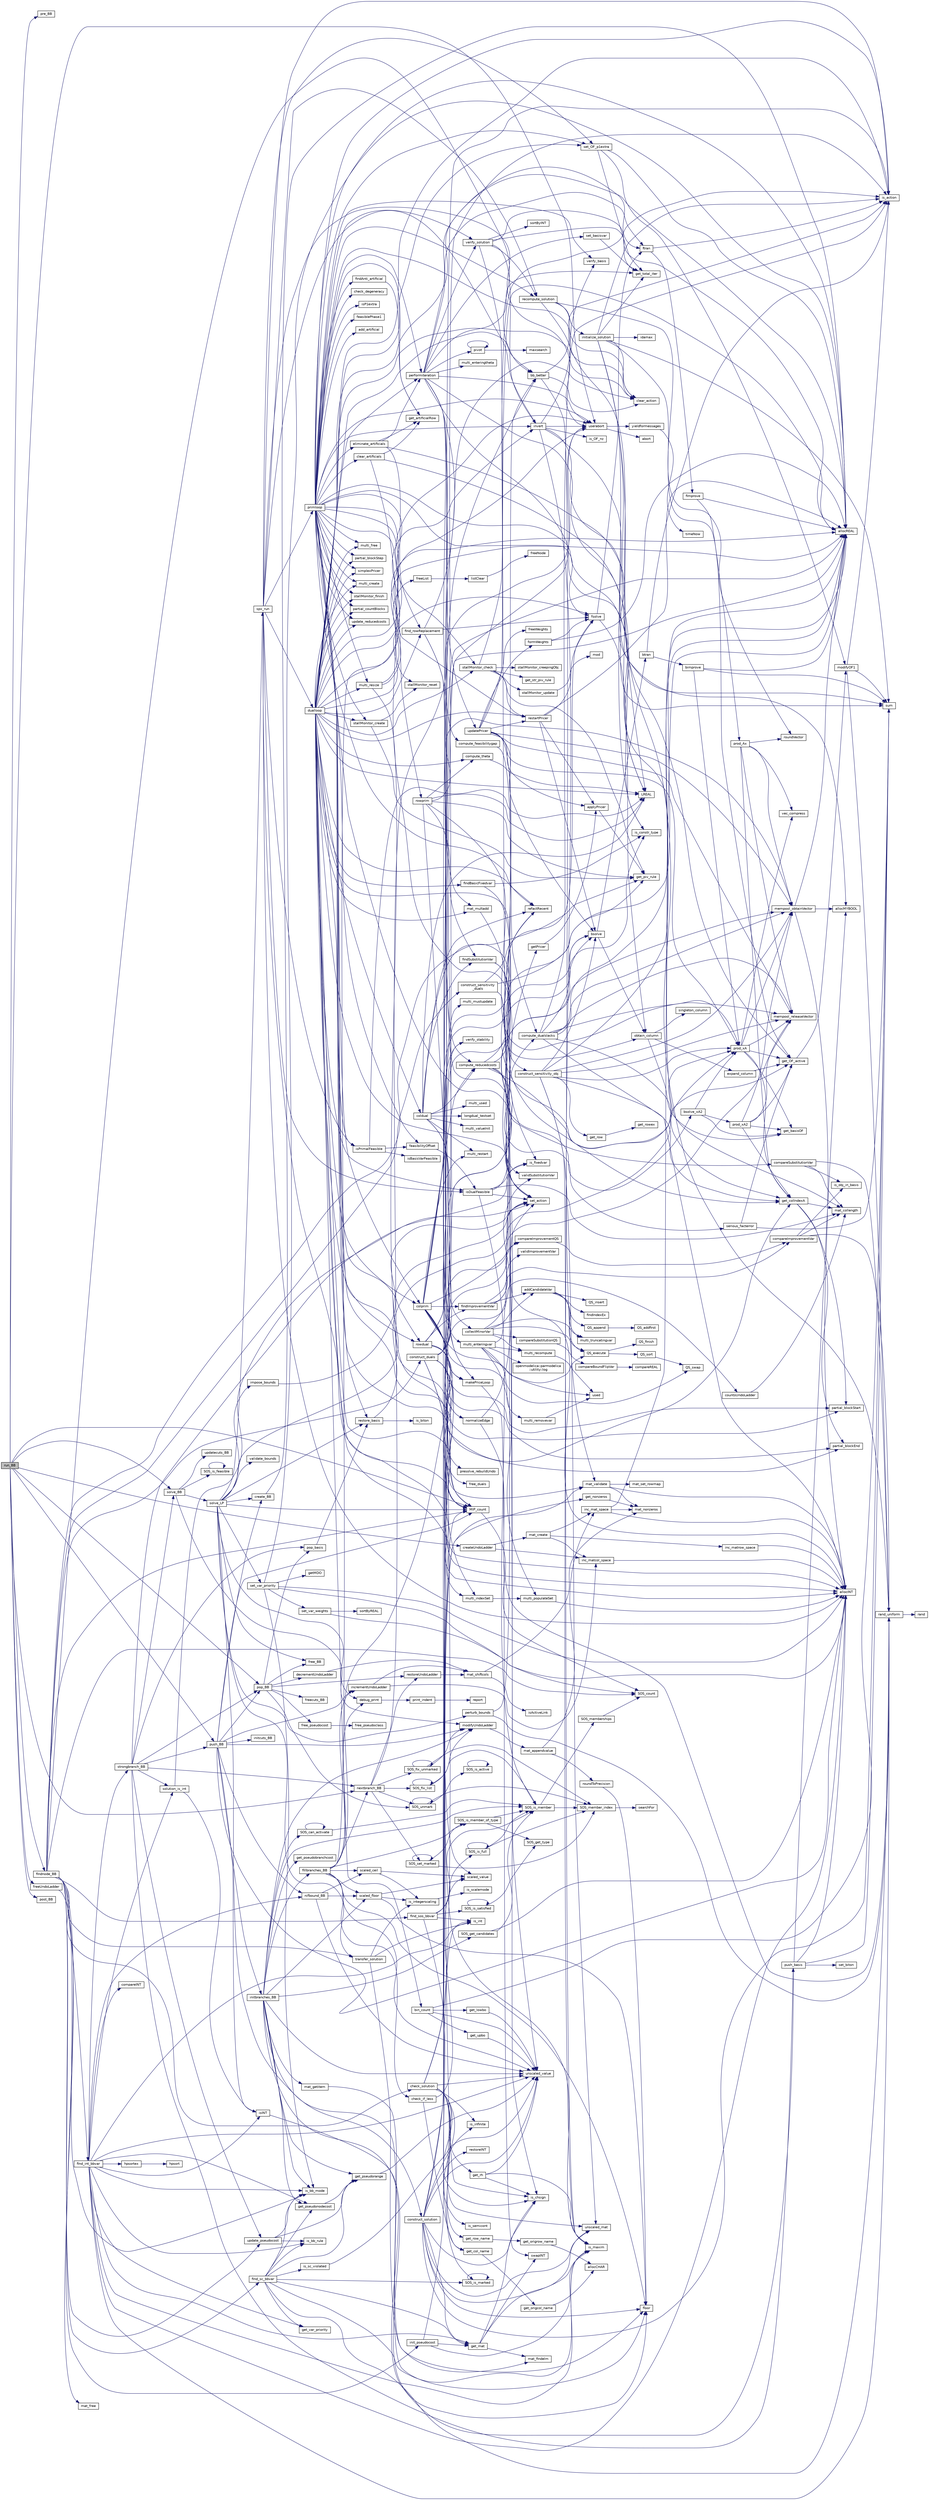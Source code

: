 digraph "run_BB"
{
  edge [fontname="Helvetica",fontsize="10",labelfontname="Helvetica",labelfontsize="10"];
  node [fontname="Helvetica",fontsize="10",shape=record];
  rankdir="LR";
  Node675 [label="run_BB",height=0.2,width=0.4,color="black", fillcolor="grey75", style="filled", fontcolor="black"];
  Node675 -> Node676 [color="midnightblue",fontsize="10",style="solid",fontname="Helvetica"];
  Node676 [label="pre_BB",height=0.2,width=0.4,color="black", fillcolor="white", style="filled",URL="$de/d84/lp__mipbb_8c.html#ab6c498464b7daf1dec01b0b7b3d8fe06"];
  Node675 -> Node677 [color="midnightblue",fontsize="10",style="solid",fontname="Helvetica"];
  Node677 [label="createUndoLadder",height=0.2,width=0.4,color="black", fillcolor="white", style="filled",URL="$dc/d9a/lp__matrix_8c.html#a26d976de73aaf5c8684c3b3ca06fee53"];
  Node677 -> Node678 [color="midnightblue",fontsize="10",style="solid",fontname="Helvetica"];
  Node678 [label="mat_create",height=0.2,width=0.4,color="black", fillcolor="white", style="filled",URL="$dc/d9a/lp__matrix_8c.html#a74e25504b7d9dc9615fbe2326ecd2810"];
  Node678 -> Node679 [color="midnightblue",fontsize="10",style="solid",fontname="Helvetica"];
  Node679 [label="inc_matrow_space",height=0.2,width=0.4,color="black", fillcolor="white", style="filled",URL="$dc/d9a/lp__matrix_8c.html#abf3d05d4e087dfe244d940213aea309e"];
  Node679 -> Node680 [color="midnightblue",fontsize="10",style="solid",fontname="Helvetica"];
  Node680 [label="allocINT",height=0.2,width=0.4,color="black", fillcolor="white", style="filled",URL="$d9/d18/lp__utils_8c.html#a2081b8e14a0691b7e3931fa280ad9e63"];
  Node678 -> Node681 [color="midnightblue",fontsize="10",style="solid",fontname="Helvetica"];
  Node681 [label="inc_matcol_space",height=0.2,width=0.4,color="black", fillcolor="white", style="filled",URL="$dc/d9a/lp__matrix_8c.html#a71e24efc6f48aa6fb098d9f471574d1c"];
  Node681 -> Node680 [color="midnightblue",fontsize="10",style="solid",fontname="Helvetica"];
  Node678 -> Node682 [color="midnightblue",fontsize="10",style="solid",fontname="Helvetica"];
  Node682 [label="inc_mat_space",height=0.2,width=0.4,color="black", fillcolor="white", style="filled",URL="$dc/d9a/lp__matrix_8c.html#a2239ebb44f76930fc243a0457c8c94d9"];
  Node682 -> Node683 [color="midnightblue",fontsize="10",style="solid",fontname="Helvetica"];
  Node683 [label="mat_nonzeros",height=0.2,width=0.4,color="black", fillcolor="white", style="filled",URL="$dc/d9a/lp__matrix_8c.html#a9430c42ed7853fd8dd6463ed7165f243"];
  Node682 -> Node680 [color="midnightblue",fontsize="10",style="solid",fontname="Helvetica"];
  Node682 -> Node684 [color="midnightblue",fontsize="10",style="solid",fontname="Helvetica"];
  Node684 [label="allocREAL",height=0.2,width=0.4,color="black", fillcolor="white", style="filled",URL="$d9/d18/lp__utils_8c.html#a7b25e1f9aee74052b4b6df28443ebf48"];
  Node677 -> Node681 [color="midnightblue",fontsize="10",style="solid",fontname="Helvetica"];
  Node675 -> Node685 [color="midnightblue",fontsize="10",style="solid",fontname="Helvetica"];
  Node685 [label="MIP_count",height=0.2,width=0.4,color="black", fillcolor="white", style="filled",URL="$d4/d79/lp__lib_8c.html#a0395cc55a186f11f245a1f2ae6a7b39a"];
  Node685 -> Node686 [color="midnightblue",fontsize="10",style="solid",fontname="Helvetica"];
  Node686 [label="SOS_count",height=0.2,width=0.4,color="black", fillcolor="white", style="filled",URL="$d4/d79/lp__lib_8c.html#a6b52f2979542d3a29dc0eb78b5ecb30b"];
  Node675 -> Node687 [color="midnightblue",fontsize="10",style="solid",fontname="Helvetica"];
  Node687 [label="push_BB",height=0.2,width=0.4,color="black", fillcolor="white", style="filled",URL="$de/d84/lp__mipbb_8c.html#a29fef70f6e599c3d0961c052d6a780df"];
  Node687 -> Node688 [color="midnightblue",fontsize="10",style="solid",fontname="Helvetica"];
  Node688 [label="create_BB",height=0.2,width=0.4,color="black", fillcolor="white", style="filled",URL="$de/d84/lp__mipbb_8c.html#aaa5799f1f7633b90bafdc3bb0060481b"];
  Node688 -> Node684 [color="midnightblue",fontsize="10",style="solid",fontname="Helvetica"];
  Node687 -> Node689 [color="midnightblue",fontsize="10",style="solid",fontname="Helvetica"];
  Node689 [label="incrementUndoLadder",height=0.2,width=0.4,color="black", fillcolor="white", style="filled",URL="$dc/d9a/lp__matrix_8c.html#a42a12c756228f0248666886b707ea480"];
  Node689 -> Node681 [color="midnightblue",fontsize="10",style="solid",fontname="Helvetica"];
  Node689 -> Node690 [color="midnightblue",fontsize="10",style="solid",fontname="Helvetica"];
  Node690 [label="mat_shiftcols",height=0.2,width=0.4,color="black", fillcolor="white", style="filled",URL="$dc/d9a/lp__matrix_8c.html#a4b382fbfc70092747f60017cdf62e1e6"];
  Node690 -> Node691 [color="midnightblue",fontsize="10",style="solid",fontname="Helvetica"];
  Node691 [label="isActiveLink",height=0.2,width=0.4,color="black", fillcolor="white", style="filled",URL="$d9/d18/lp__utils_8c.html#a183f62e53061778d4fdb381e27d8cf4c"];
  Node690 -> Node683 [color="midnightblue",fontsize="10",style="solid",fontname="Helvetica"];
  Node687 -> Node692 [color="midnightblue",fontsize="10",style="solid",fontname="Helvetica"];
  Node692 [label="isINT",height=0.2,width=0.4,color="black", fillcolor="white", style="filled",URL="$d9/d18/lp__utils_8c.html#a4e59229f406fc95d4265e3e5e43a6ce3"];
  Node692 -> Node693 [color="midnightblue",fontsize="10",style="solid",fontname="Helvetica"];
  Node693 [label="floor",height=0.2,width=0.4,color="black", fillcolor="white", style="filled",URL="$dc/de2/mcvs_atm_disp__kry__bbd__p_8m.html#a532be631bf22af7829394ffbd4ad7894"];
  Node687 -> Node694 [color="midnightblue",fontsize="10",style="solid",fontname="Helvetica"];
  Node694 [label="rcfbound_BB",height=0.2,width=0.4,color="black", fillcolor="white", style="filled",URL="$de/d84/lp__mipbb_8c.html#a793c56d96c8de039ec068c11792d080c"];
  Node694 -> Node695 [color="midnightblue",fontsize="10",style="solid",fontname="Helvetica"];
  Node695 [label="scaled_floor",height=0.2,width=0.4,color="black", fillcolor="white", style="filled",URL="$d4/d79/lp__lib_8c.html#a40dcb69e11498bf71aab8e2410064652"];
  Node695 -> Node693 [color="midnightblue",fontsize="10",style="solid",fontname="Helvetica"];
  Node695 -> Node696 [color="midnightblue",fontsize="10",style="solid",fontname="Helvetica"];
  Node696 [label="is_integerscaling",height=0.2,width=0.4,color="black", fillcolor="white", style="filled",URL="$d4/d79/lp__lib_8c.html#a0c434df367866146edde412e942f4ac6"];
  Node696 -> Node697 [color="midnightblue",fontsize="10",style="solid",fontname="Helvetica"];
  Node697 [label="is_scalemode",height=0.2,width=0.4,color="black", fillcolor="white", style="filled",URL="$d4/d79/lp__lib_8c.html#a8aea597c88b83bd3507cdfe8906c553e"];
  Node695 -> Node698 [color="midnightblue",fontsize="10",style="solid",fontname="Helvetica"];
  Node698 [label="scaled_value",height=0.2,width=0.4,color="black", fillcolor="white", style="filled",URL="$de/d15/lp__scale_8c.html#a1aac661f1d537881d415218c30fad615"];
  Node694 -> Node699 [color="midnightblue",fontsize="10",style="solid",fontname="Helvetica"];
  Node699 [label="unscaled_value",height=0.2,width=0.4,color="black", fillcolor="white", style="filled",URL="$de/d15/lp__scale_8c.html#a8a715ab2e7ea76aeab2f369b302820b7"];
  Node694 -> Node700 [color="midnightblue",fontsize="10",style="solid",fontname="Helvetica"];
  Node700 [label="scaled_ceil",height=0.2,width=0.4,color="black", fillcolor="white", style="filled",URL="$d4/d79/lp__lib_8c.html#a672622629cc9cf1934a9299a8d68976e"];
  Node700 -> Node696 [color="midnightblue",fontsize="10",style="solid",fontname="Helvetica"];
  Node700 -> Node698 [color="midnightblue",fontsize="10",style="solid",fontname="Helvetica"];
  Node687 -> Node701 [color="midnightblue",fontsize="10",style="solid",fontname="Helvetica"];
  Node701 [label="modifyUndoLadder",height=0.2,width=0.4,color="black", fillcolor="white", style="filled",URL="$dc/d9a/lp__matrix_8c.html#acaf7691abed13edd2fe704367b6107a4"];
  Node701 -> Node702 [color="midnightblue",fontsize="10",style="solid",fontname="Helvetica"];
  Node702 [label="mat_appendvalue",height=0.2,width=0.4,color="black", fillcolor="white", style="filled",URL="$dc/d9a/lp__matrix_8c.html#a8e5c1b23ce0ec7b60dfb82408f7d9947"];
  Node702 -> Node703 [color="midnightblue",fontsize="10",style="solid",fontname="Helvetica"];
  Node703 [label="roundToPrecision",height=0.2,width=0.4,color="black", fillcolor="white", style="filled",URL="$d9/d18/lp__utils_8c.html#a2c162041be8905b58450d17662096994"];
  Node703 -> Node693 [color="midnightblue",fontsize="10",style="solid",fontname="Helvetica"];
  Node702 -> Node682 [color="midnightblue",fontsize="10",style="solid",fontname="Helvetica"];
  Node687 -> Node704 [color="midnightblue",fontsize="10",style="solid",fontname="Helvetica"];
  Node704 [label="initbranches_BB",height=0.2,width=0.4,color="black", fillcolor="white", style="filled",URL="$de/d84/lp__mipbb_8c.html#abe1e769e38a53eb057271580f1453f6c"];
  Node704 -> Node705 [color="midnightblue",fontsize="10",style="solid",fontname="Helvetica"];
  Node705 [label="push_basis",height=0.2,width=0.4,color="black", fillcolor="white", style="filled",URL="$d4/d79/lp__lib_8c.html#a4c52956285944692784ed22b88174832"];
  Node705 -> Node706 [color="midnightblue",fontsize="10",style="solid",fontname="Helvetica"];
  Node706 [label="sum",height=0.2,width=0.4,color="black", fillcolor="white", style="filled",URL="$dd/d3c/examplehs071_8m.html#ad1d7e10c2dad1043eb0e1b51f99f1b31"];
  Node705 -> Node707 [color="midnightblue",fontsize="10",style="solid",fontname="Helvetica"];
  Node707 [label="allocMYBOOL",height=0.2,width=0.4,color="black", fillcolor="white", style="filled",URL="$d9/d18/lp__utils_8c.html#a0f35a721d2c3a4beea00b2840c2bea30"];
  Node705 -> Node680 [color="midnightblue",fontsize="10",style="solid",fontname="Helvetica"];
  Node705 -> Node708 [color="midnightblue",fontsize="10",style="solid",fontname="Helvetica"];
  Node708 [label="set_biton",height=0.2,width=0.4,color="black", fillcolor="white", style="filled",URL="$d6/d2f/lp__bit_8h.html#a0f597dd47c925be38907088a061bbf2d"];
  Node704 -> Node709 [color="midnightblue",fontsize="10",style="solid",fontname="Helvetica"];
  Node709 [label="SOS_is_member",height=0.2,width=0.4,color="black", fillcolor="white", style="filled",URL="$d1/d43/lp___s_o_s_8c.html#ac6d92d690a02d843c7cbd098a8c1b7c8"];
  Node709 -> Node710 [color="midnightblue",fontsize="10",style="solid",fontname="Helvetica"];
  Node710 [label="SOS_memberships",height=0.2,width=0.4,color="black", fillcolor="white", style="filled",URL="$d1/d43/lp___s_o_s_8c.html#ab1059c5b07145c9e49bee497380ca083"];
  Node710 -> Node686 [color="midnightblue",fontsize="10",style="solid",fontname="Helvetica"];
  Node709 -> Node711 [color="midnightblue",fontsize="10",style="solid",fontname="Helvetica"];
  Node711 [label="SOS_member_index",height=0.2,width=0.4,color="black", fillcolor="white", style="filled",URL="$d1/d43/lp___s_o_s_8c.html#a95fb8e4ce406207601c2b180c531ddc6"];
  Node711 -> Node712 [color="midnightblue",fontsize="10",style="solid",fontname="Helvetica"];
  Node712 [label="searchFor",height=0.2,width=0.4,color="black", fillcolor="white", style="filled",URL="$d9/d18/lp__utils_8c.html#a0f73f0fbd9ba7ed88022e713a6fe9f1b"];
  Node704 -> Node713 [color="midnightblue",fontsize="10",style="solid",fontname="Helvetica"];
  Node713 [label="SOS_can_activate",height=0.2,width=0.4,color="black", fillcolor="white", style="filled",URL="$d1/d43/lp___s_o_s_8c.html#a45c0ff412a5e25ac642be0d722899ee8"];
  Node713 -> Node713 [color="midnightblue",fontsize="10",style="solid",fontname="Helvetica"];
  Node713 -> Node709 [color="midnightblue",fontsize="10",style="solid",fontname="Helvetica"];
  Node704 -> Node714 [color="midnightblue",fontsize="10",style="solid",fontname="Helvetica"];
  Node714 [label="SOS_get_candidates",height=0.2,width=0.4,color="black", fillcolor="white", style="filled",URL="$d1/d43/lp___s_o_s_8c.html#a31c7f0b95c44d429735eecec6e7625ba"];
  Node714 -> Node680 [color="midnightblue",fontsize="10",style="solid",fontname="Helvetica"];
  Node714 -> Node709 [color="midnightblue",fontsize="10",style="solid",fontname="Helvetica"];
  Node704 -> Node715 [color="midnightblue",fontsize="10",style="solid",fontname="Helvetica"];
  Node715 [label="get_pseudorange",height=0.2,width=0.4,color="black", fillcolor="white", style="filled",URL="$d4/d79/lp__lib_8c.html#a30eb231395d83f0d551eefcc73b90a93"];
  Node715 -> Node699 [color="midnightblue",fontsize="10",style="solid",fontname="Helvetica"];
  Node704 -> Node716 [color="midnightblue",fontsize="10",style="solid",fontname="Helvetica"];
  Node716 [label="is_bb_mode",height=0.2,width=0.4,color="black", fillcolor="white", style="filled",URL="$d4/d79/lp__lib_8c.html#ac3a5b44d2c2d7d4b6505e68c03c38877"];
  Node704 -> Node717 [color="midnightblue",fontsize="10",style="solid",fontname="Helvetica"];
  Node717 [label="get_pseudonodecost",height=0.2,width=0.4,color="black", fillcolor="white", style="filled",URL="$d4/d79/lp__lib_8c.html#a0ab994921b50360447ce5855593e2448"];
  Node717 -> Node715 [color="midnightblue",fontsize="10",style="solid",fontname="Helvetica"];
  Node704 -> Node718 [color="midnightblue",fontsize="10",style="solid",fontname="Helvetica"];
  Node718 [label="mat_getitem",height=0.2,width=0.4,color="black", fillcolor="white", style="filled",URL="$dc/d9a/lp__matrix_8c.html#a090ad7e7514dc560e515f5cfb9024ce2"];
  Node718 -> Node719 [color="midnightblue",fontsize="10",style="solid",fontname="Helvetica"];
  Node719 [label="mat_findelm",height=0.2,width=0.4,color="black", fillcolor="white", style="filled",URL="$dc/d9a/lp__matrix_8c.html#af6e2a93b05529ecd42ac040f421b7b76"];
  Node704 -> Node720 [color="midnightblue",fontsize="10",style="solid",fontname="Helvetica"];
  Node720 [label="get_pseudobranchcost",height=0.2,width=0.4,color="black", fillcolor="white", style="filled",URL="$d4/d79/lp__lib_8c.html#ac013c6d36ab7814d9c5d7851c71ceff3"];
  Node704 -> Node699 [color="midnightblue",fontsize="10",style="solid",fontname="Helvetica"];
  Node704 -> Node693 [color="midnightblue",fontsize="10",style="solid",fontname="Helvetica"];
  Node704 -> Node701 [color="midnightblue",fontsize="10",style="solid",fontname="Helvetica"];
  Node704 -> Node695 [color="midnightblue",fontsize="10",style="solid",fontname="Helvetica"];
  Node704 -> Node721 [color="midnightblue",fontsize="10",style="solid",fontname="Helvetica"];
  Node721 [label="fillbranches_BB",height=0.2,width=0.4,color="black", fillcolor="white", style="filled",URL="$de/d84/lp__mipbb_8c.html#a9d339d96c9f82786260b425cad7ab62e"];
  Node721 -> Node722 [color="midnightblue",fontsize="10",style="solid",fontname="Helvetica"];
  Node722 [label="userabort",height=0.2,width=0.4,color="black", fillcolor="white", style="filled",URL="$d4/d79/lp__lib_8c.html#a0f52d280ba9e57a3011d4aac462eb52a"];
  Node722 -> Node723 [color="midnightblue",fontsize="10",style="solid",fontname="Helvetica"];
  Node723 [label="abort",height=0.2,width=0.4,color="black", fillcolor="white", style="filled",URL="$d4/d98/g_09_09malloc_8c.html#ac54f53dc342019e8db34f4aa581a5792"];
  Node722 -> Node724 [color="midnightblue",fontsize="10",style="solid",fontname="Helvetica"];
  Node724 [label="yieldformessages",height=0.2,width=0.4,color="black", fillcolor="white", style="filled",URL="$d4/d79/lp__lib_8c.html#abbafab594ab48b67748a8ea1de7855af"];
  Node724 -> Node725 [color="midnightblue",fontsize="10",style="solid",fontname="Helvetica"];
  Node725 [label="timeNow",height=0.2,width=0.4,color="black", fillcolor="white", style="filled",URL="$dd/dc0/commonlib_8c.html#a27e32f680bca968d7155347aa07ee3c8"];
  Node721 -> Node699 [color="midnightblue",fontsize="10",style="solid",fontname="Helvetica"];
  Node721 -> Node693 [color="midnightblue",fontsize="10",style="solid",fontname="Helvetica"];
  Node721 -> Node695 [color="midnightblue",fontsize="10",style="solid",fontname="Helvetica"];
  Node721 -> Node700 [color="midnightblue",fontsize="10",style="solid",fontname="Helvetica"];
  Node721 -> Node726 [color="midnightblue",fontsize="10",style="solid",fontname="Helvetica"];
  Node726 [label="debug_print",height=0.2,width=0.4,color="black", fillcolor="white", style="filled",URL="$d6/d82/lp__report_8c.html#a0ccdadb22d602055e46341d89d362c7e"];
  Node726 -> Node727 [color="midnightblue",fontsize="10",style="solid",fontname="Helvetica"];
  Node727 [label="print_indent",height=0.2,width=0.4,color="black", fillcolor="white", style="filled",URL="$d6/d82/lp__report_8c.html#abc552c88ccc437ef9f267c7b7e725159"];
  Node727 -> Node728 [color="midnightblue",fontsize="10",style="solid",fontname="Helvetica"];
  Node728 [label="report",height=0.2,width=0.4,color="black", fillcolor="white", style="filled",URL="$d6/d82/lp__report_8c.html#a44ef60e159dc1290b7da87301e244357"];
  Node721 -> Node729 [color="midnightblue",fontsize="10",style="solid",fontname="Helvetica"];
  Node729 [label="check_if_less",height=0.2,width=0.4,color="black", fillcolor="white", style="filled",URL="$d4/d79/lp__lib_8c.html#ad6e5e5e1e990051588f39bfeab62346b"];
  Node729 -> Node698 [color="midnightblue",fontsize="10",style="solid",fontname="Helvetica"];
  Node729 -> Node730 [color="midnightblue",fontsize="10",style="solid",fontname="Helvetica"];
  Node730 [label="get_col_name",height=0.2,width=0.4,color="black", fillcolor="white", style="filled",URL="$d4/d79/lp__lib_8c.html#a3c0e7a97cd9ea2facbe49f23afc82332"];
  Node730 -> Node731 [color="midnightblue",fontsize="10",style="solid",fontname="Helvetica"];
  Node731 [label="get_origcol_name",height=0.2,width=0.4,color="black", fillcolor="white", style="filled",URL="$d4/d79/lp__lib_8c.html#a06ce771dd33ef6ba49feee0242beb8be"];
  Node731 -> Node732 [color="midnightblue",fontsize="10",style="solid",fontname="Helvetica"];
  Node732 [label="allocCHAR",height=0.2,width=0.4,color="black", fillcolor="white", style="filled",URL="$d9/d18/lp__utils_8c.html#a5bb2cfab583f6d09b6986674fc1e7f5d"];
  Node721 -> Node733 [color="midnightblue",fontsize="10",style="solid",fontname="Helvetica"];
  Node733 [label="SOS_is_member_of_type",height=0.2,width=0.4,color="black", fillcolor="white", style="filled",URL="$d1/d43/lp___s_o_s_8c.html#abbee2bf44988064d59d83c7d0a0431fa"];
  Node733 -> Node734 [color="midnightblue",fontsize="10",style="solid",fontname="Helvetica"];
  Node734 [label="SOS_get_type",height=0.2,width=0.4,color="black", fillcolor="white", style="filled",URL="$d1/d43/lp___s_o_s_8c.html#af29195c41d6c8427efe024669c1310e6"];
  Node733 -> Node709 [color="midnightblue",fontsize="10",style="solid",fontname="Helvetica"];
  Node721 -> Node735 [color="midnightblue",fontsize="10",style="solid",fontname="Helvetica"];
  Node735 [label="countsUndoLadder",height=0.2,width=0.4,color="black", fillcolor="white", style="filled",URL="$dc/d9a/lp__matrix_8c.html#a7d8bf67073a63a5a1a70824a8e7f49b8"];
  Node735 -> Node736 [color="midnightblue",fontsize="10",style="solid",fontname="Helvetica"];
  Node736 [label="mat_collength",height=0.2,width=0.4,color="black", fillcolor="white", style="filled",URL="$dc/d9a/lp__matrix_8c.html#a258da1c9a3b1fedd9704451f7ab7e6f4"];
  Node721 -> Node689 [color="midnightblue",fontsize="10",style="solid",fontname="Helvetica"];
  Node721 -> Node737 [color="midnightblue",fontsize="10",style="solid",fontname="Helvetica"];
  Node737 [label="nextbranch_BB",height=0.2,width=0.4,color="black", fillcolor="white", style="filled",URL="$de/d84/lp__mipbb_8c.html#acfae5378e6b0b97f0ce3799b5d84fcf6"];
  Node737 -> Node738 [color="midnightblue",fontsize="10",style="solid",fontname="Helvetica"];
  Node738 [label="restoreUndoLadder",height=0.2,width=0.4,color="black", fillcolor="white", style="filled",URL="$dc/d9a/lp__matrix_8c.html#a261a7d9c880748f30b8a6bc3706f3b75"];
  Node738 -> Node690 [color="midnightblue",fontsize="10",style="solid",fontname="Helvetica"];
  Node737 -> Node722 [color="midnightblue",fontsize="10",style="solid",fontname="Helvetica"];
  Node737 -> Node739 [color="midnightblue",fontsize="10",style="solid",fontname="Helvetica"];
  Node739 [label="SOS_unmark",height=0.2,width=0.4,color="black", fillcolor="white", style="filled",URL="$d1/d43/lp___s_o_s_8c.html#a6ce4f6cd67a1430e82a41e4bd1af06fe"];
  Node739 -> Node739 [color="midnightblue",fontsize="10",style="solid",fontname="Helvetica"];
  Node739 -> Node711 [color="midnightblue",fontsize="10",style="solid",fontname="Helvetica"];
  Node739 -> Node740 [color="midnightblue",fontsize="10",style="solid",fontname="Helvetica"];
  Node740 [label="SOS_is_active",height=0.2,width=0.4,color="black", fillcolor="white", style="filled",URL="$d1/d43/lp___s_o_s_8c.html#a2b0601aeda1bdff5d53ce43c72c5b2b6"];
  Node740 -> Node740 [color="midnightblue",fontsize="10",style="solid",fontname="Helvetica"];
  Node737 -> Node741 [color="midnightblue",fontsize="10",style="solid",fontname="Helvetica"];
  Node741 [label="SOS_set_marked",height=0.2,width=0.4,color="black", fillcolor="white", style="filled",URL="$d1/d43/lp___s_o_s_8c.html#a9efac8d594f2d6cacc59a096747cc352"];
  Node741 -> Node733 [color="midnightblue",fontsize="10",style="solid",fontname="Helvetica"];
  Node741 -> Node741 [color="midnightblue",fontsize="10",style="solid",fontname="Helvetica"];
  Node741 -> Node711 [color="midnightblue",fontsize="10",style="solid",fontname="Helvetica"];
  Node737 -> Node742 [color="midnightblue",fontsize="10",style="solid",fontname="Helvetica"];
  Node742 [label="SOS_fix_unmarked",height=0.2,width=0.4,color="black", fillcolor="white", style="filled",URL="$d1/d43/lp___s_o_s_8c.html#a0af72c1d543108590247fdaf4481d719"];
  Node742 -> Node742 [color="midnightblue",fontsize="10",style="solid",fontname="Helvetica"];
  Node742 -> Node711 [color="midnightblue",fontsize="10",style="solid",fontname="Helvetica"];
  Node742 -> Node701 [color="midnightblue",fontsize="10",style="solid",fontname="Helvetica"];
  Node737 -> Node743 [color="midnightblue",fontsize="10",style="solid",fontname="Helvetica"];
  Node743 [label="SOS_fix_list",height=0.2,width=0.4,color="black", fillcolor="white", style="filled",URL="$d1/d43/lp___s_o_s_8c.html#a20792b81d4abfa77ea889ec577347ff6"];
  Node743 -> Node743 [color="midnightblue",fontsize="10",style="solid",fontname="Helvetica"];
  Node743 -> Node709 [color="midnightblue",fontsize="10",style="solid",fontname="Helvetica"];
  Node743 -> Node701 [color="midnightblue",fontsize="10",style="solid",fontname="Helvetica"];
  Node687 -> Node744 [color="midnightblue",fontsize="10",style="solid",fontname="Helvetica"];
  Node744 [label="pop_BB",height=0.2,width=0.4,color="black", fillcolor="white", style="filled",URL="$de/d84/lp__mipbb_8c.html#a12d4ce8c9c1f517eda97e5101d0a70e6"];
  Node744 -> Node738 [color="midnightblue",fontsize="10",style="solid",fontname="Helvetica"];
  Node744 -> Node745 [color="midnightblue",fontsize="10",style="solid",fontname="Helvetica"];
  Node745 [label="decrementUndoLadder",height=0.2,width=0.4,color="black", fillcolor="white", style="filled",URL="$dc/d9a/lp__matrix_8c.html#a1edf6e8e5fda6dd00a72a30f2d7f8059"];
  Node745 -> Node690 [color="midnightblue",fontsize="10",style="solid",fontname="Helvetica"];
  Node744 -> Node746 [color="midnightblue",fontsize="10",style="solid",fontname="Helvetica"];
  Node746 [label="freecuts_BB",height=0.2,width=0.4,color="black", fillcolor="white", style="filled",URL="$de/d84/lp__mipbb_8c.html#a259dc5a0b6b79af2494f6d80c3eebd5f"];
  Node744 -> Node747 [color="midnightblue",fontsize="10",style="solid",fontname="Helvetica"];
  Node747 [label="free_pseudocost",height=0.2,width=0.4,color="black", fillcolor="white", style="filled",URL="$d4/d79/lp__lib_8c.html#a453e84198cc843b3c31ab445fb628e06"];
  Node747 -> Node748 [color="midnightblue",fontsize="10",style="solid",fontname="Helvetica"];
  Node748 [label="free_pseudoclass",height=0.2,width=0.4,color="black", fillcolor="white", style="filled",URL="$d4/d79/lp__lib_8c.html#a9a6f6fe0107348b6ce6435d352698ddf"];
  Node744 -> Node749 [color="midnightblue",fontsize="10",style="solid",fontname="Helvetica"];
  Node749 [label="pop_basis",height=0.2,width=0.4,color="black", fillcolor="white", style="filled",URL="$d4/d79/lp__lib_8c.html#a62aed04dfd5200825d92bee30cc8119e"];
  Node749 -> Node750 [color="midnightblue",fontsize="10",style="solid",fontname="Helvetica"];
  Node750 [label="restore_basis",height=0.2,width=0.4,color="black", fillcolor="white", style="filled",URL="$d4/d79/lp__lib_8c.html#a813f387194d0ca35c45cc01427be785e"];
  Node750 -> Node751 [color="midnightblue",fontsize="10",style="solid",fontname="Helvetica"];
  Node751 [label="is_biton",height=0.2,width=0.4,color="black", fillcolor="white", style="filled",URL="$d6/d2f/lp__bit_8h.html#aa1525260dfa7e8679d16ed29883f7209"];
  Node750 -> Node752 [color="midnightblue",fontsize="10",style="solid",fontname="Helvetica"];
  Node752 [label="set_action",height=0.2,width=0.4,color="black", fillcolor="white", style="filled",URL="$d4/d79/lp__lib_8c.html#ad4fefd09a7c66c454785da9ec150ecc1"];
  Node744 -> Node739 [color="midnightblue",fontsize="10",style="solid",fontname="Helvetica"];
  Node744 -> Node753 [color="midnightblue",fontsize="10",style="solid",fontname="Helvetica"];
  Node753 [label="free_BB",height=0.2,width=0.4,color="black", fillcolor="white", style="filled",URL="$de/d84/lp__mipbb_8c.html#a560e15ad8bd032b6ecab5d7a76ebf656"];
  Node687 -> Node685 [color="midnightblue",fontsize="10",style="solid",fontname="Helvetica"];
  Node687 -> Node680 [color="midnightblue",fontsize="10",style="solid",fontname="Helvetica"];
  Node687 -> Node754 [color="midnightblue",fontsize="10",style="solid",fontname="Helvetica"];
  Node754 [label="initcuts_BB",height=0.2,width=0.4,color="black", fillcolor="white", style="filled",URL="$de/d84/lp__mipbb_8c.html#ab2ef762ec86d016a945fe3bb62c86a61"];
  Node675 -> Node755 [color="midnightblue",fontsize="10",style="solid",fontname="Helvetica"];
  Node755 [label="solve_BB",height=0.2,width=0.4,color="black", fillcolor="white", style="filled",URL="$de/d84/lp__mipbb_8c.html#a43e95e2128e85df2643cbc0bfce4746c"];
  Node755 -> Node756 [color="midnightblue",fontsize="10",style="solid",fontname="Helvetica"];
  Node756 [label="updatecuts_BB",height=0.2,width=0.4,color="black", fillcolor="white", style="filled",URL="$de/d84/lp__mipbb_8c.html#adcb6ff40cee27f6ef625c59068f89e0e"];
  Node755 -> Node701 [color="midnightblue",fontsize="10",style="solid",fontname="Helvetica"];
  Node755 -> Node757 [color="midnightblue",fontsize="10",style="solid",fontname="Helvetica"];
  Node757 [label="solve_LP",height=0.2,width=0.4,color="black", fillcolor="white", style="filled",URL="$de/d84/lp__mipbb_8c.html#a8f2122bd9c45170c45f236f9fe3d0dd7"];
  Node757 -> Node726 [color="midnightblue",fontsize="10",style="solid",fontname="Helvetica"];
  Node757 -> Node758 [color="midnightblue",fontsize="10",style="solid",fontname="Helvetica"];
  Node758 [label="validate_bounds",height=0.2,width=0.4,color="black", fillcolor="white", style="filled",URL="$d4/d79/lp__lib_8c.html#a29884982366ad44718981ca53cf327f9"];
  Node757 -> Node759 [color="midnightblue",fontsize="10",style="solid",fontname="Helvetica"];
  Node759 [label="impose_bounds",height=0.2,width=0.4,color="black", fillcolor="white", style="filled",URL="$d4/d79/lp__lib_8c.html#a750610b495211f236815474e99a8e85a"];
  Node759 -> Node752 [color="midnightblue",fontsize="10",style="solid",fontname="Helvetica"];
  Node757 -> Node750 [color="midnightblue",fontsize="10",style="solid",fontname="Helvetica"];
  Node757 -> Node760 [color="midnightblue",fontsize="10",style="solid",fontname="Helvetica"];
  Node760 [label="spx_run",height=0.2,width=0.4,color="black", fillcolor="white", style="filled",URL="$d2/d6c/lp__simplex_8c.html#a96c15afcfa902a5b78af4dfb412010bd"];
  Node760 -> Node761 [color="midnightblue",fontsize="10",style="solid",fontname="Helvetica"];
  Node761 [label="set_OF_p1extra",height=0.2,width=0.4,color="black", fillcolor="white", style="filled",URL="$d4/d79/lp__lib_8c.html#adc76c3db389fcfd8ce6a06c28dfc30fa"];
  Node761 -> Node762 [color="midnightblue",fontsize="10",style="solid",fontname="Helvetica"];
  Node762 [label="get_total_iter",height=0.2,width=0.4,color="black", fillcolor="white", style="filled",URL="$d4/d79/lp__lib_8c.html#a16f9fb2efbfc7e98ea17543cfa84e8f5"];
  Node761 -> Node684 [color="midnightblue",fontsize="10",style="solid",fontname="Helvetica"];
  Node761 -> Node763 [color="midnightblue",fontsize="10",style="solid",fontname="Helvetica"];
  Node763 [label="modifyOF1",height=0.2,width=0.4,color="black", fillcolor="white", style="filled",URL="$d4/d79/lp__lib_8c.html#ab7ca78899eb41290218393c326a50fc9"];
  Node763 -> Node706 [color="midnightblue",fontsize="10",style="solid",fontname="Helvetica"];
  Node763 -> Node764 [color="midnightblue",fontsize="10",style="solid",fontname="Helvetica"];
  Node764 [label="is_action",height=0.2,width=0.4,color="black", fillcolor="white", style="filled",URL="$d4/d79/lp__lib_8c.html#a4be8ef3ce8562e3cb31c64fd17a091b5"];
  Node763 -> Node765 [color="midnightblue",fontsize="10",style="solid",fontname="Helvetica"];
  Node765 [label="rand_uniform",height=0.2,width=0.4,color="black", fillcolor="white", style="filled",URL="$d9/d18/lp__utils_8c.html#ad5a62af680804bed43221ee0bfde543b"];
  Node765 -> Node766 [color="midnightblue",fontsize="10",style="solid",fontname="Helvetica"];
  Node766 [label="rand",height=0.2,width=0.4,color="black", fillcolor="white", style="filled",URL="$de/d3e/examplelasso_8m.html#a8c017ea44a7e8f824bf2149b1b209334"];
  Node760 -> Node680 [color="midnightblue",fontsize="10",style="solid",fontname="Helvetica"];
  Node760 -> Node685 [color="midnightblue",fontsize="10",style="solid",fontname="Helvetica"];
  Node760 -> Node764 [color="midnightblue",fontsize="10",style="solid",fontname="Helvetica"];
  Node760 -> Node767 [color="midnightblue",fontsize="10",style="solid",fontname="Helvetica"];
  Node767 [label="recompute_solution",height=0.2,width=0.4,color="black", fillcolor="white", style="filled",URL="$d4/d79/lp__lib_8c.html#ab8f2ca6c294e030ec1674c60f06a2af5"];
  Node767 -> Node768 [color="midnightblue",fontsize="10",style="solid",fontname="Helvetica"];
  Node768 [label="initialize_solution",height=0.2,width=0.4,color="black", fillcolor="white", style="filled",URL="$d4/d79/lp__lib_8c.html#aafe976f3e28e493346637f2d483c68ea"];
  Node768 -> Node769 [color="midnightblue",fontsize="10",style="solid",fontname="Helvetica"];
  Node769 [label="LREAL",height=0.2,width=0.4,color="black", fillcolor="white", style="filled",URL="$df/df7/lp__lib_8h.html#a6793a7216e39606f9dcb5b0227cecb64"];
  Node768 -> Node764 [color="midnightblue",fontsize="10",style="solid",fontname="Helvetica"];
  Node768 -> Node770 [color="midnightblue",fontsize="10",style="solid",fontname="Helvetica"];
  Node770 [label="is_constr_type",height=0.2,width=0.4,color="black", fillcolor="white", style="filled",URL="$d4/d79/lp__lib_8c.html#af3bc504e14b11da527fa40ebe380f62c"];
  Node768 -> Node765 [color="midnightblue",fontsize="10",style="solid",fontname="Helvetica"];
  Node768 -> Node706 [color="midnightblue",fontsize="10",style="solid",fontname="Helvetica"];
  Node768 -> Node762 [color="midnightblue",fontsize="10",style="solid",fontname="Helvetica"];
  Node768 -> Node771 [color="midnightblue",fontsize="10",style="solid",fontname="Helvetica"];
  Node771 [label="get_OF_active",height=0.2,width=0.4,color="black", fillcolor="white", style="filled",URL="$d4/d79/lp__lib_8c.html#aaf55ff4edccac8bf6e8f9345d46e8e50"];
  Node771 -> Node763 [color="midnightblue",fontsize="10",style="solid",fontname="Helvetica"];
  Node768 -> Node772 [color="midnightblue",fontsize="10",style="solid",fontname="Helvetica"];
  Node772 [label="idamax",height=0.2,width=0.4,color="black", fillcolor="white", style="filled",URL="$d6/dcf/dlinpk_8f.html#acec03c5109f531c06b4fb301cf1a2d7a"];
  Node768 -> Node773 [color="midnightblue",fontsize="10",style="solid",fontname="Helvetica"];
  Node773 [label="clear_action",height=0.2,width=0.4,color="black", fillcolor="white", style="filled",URL="$d4/d79/lp__lib_8c.html#a941b50ae0304175c08e08b8d90033b5f"];
  Node767 -> Node771 [color="midnightblue",fontsize="10",style="solid",fontname="Helvetica"];
  Node767 -> Node774 [color="midnightblue",fontsize="10",style="solid",fontname="Helvetica"];
  Node774 [label="roundVector",height=0.2,width=0.4,color="black", fillcolor="white", style="filled",URL="$d9/d18/lp__utils_8c.html#a0ca773eb7a7eca9d7c7ea9596dd8ec67"];
  Node767 -> Node773 [color="midnightblue",fontsize="10",style="solid",fontname="Helvetica"];
  Node760 -> Node775 [color="midnightblue",fontsize="10",style="solid",fontname="Helvetica"];
  Node775 [label="invert",height=0.2,width=0.4,color="black", fillcolor="white", style="filled",URL="$dc/d9a/lp__matrix_8c.html#a3826445947bc9ee4947369dde444e1a4"];
  Node775 -> Node776 [color="midnightblue",fontsize="10",style="solid",fontname="Helvetica"];
  Node776 [label="mat_validate",height=0.2,width=0.4,color="black", fillcolor="white", style="filled",URL="$dc/d9a/lp__matrix_8c.html#a3b6cff0a7850997a4ac569451cb8ed47"];
  Node776 -> Node680 [color="midnightblue",fontsize="10",style="solid",fontname="Helvetica"];
  Node776 -> Node683 [color="midnightblue",fontsize="10",style="solid",fontname="Helvetica"];
  Node776 -> Node777 [color="midnightblue",fontsize="10",style="solid",fontname="Helvetica"];
  Node777 [label="mat_set_rowmap",height=0.2,width=0.4,color="black", fillcolor="white", style="filled",URL="$dc/d9a/lp__matrix_8c.html#a11d446e1461f23530cf5dc5b8e0a3b6a"];
  Node775 -> Node722 [color="midnightblue",fontsize="10",style="solid",fontname="Helvetica"];
  Node775 -> Node707 [color="midnightblue",fontsize="10",style="solid",fontname="Helvetica"];
  Node775 -> Node778 [color="midnightblue",fontsize="10",style="solid",fontname="Helvetica"];
  Node778 [label="verify_basis",height=0.2,width=0.4,color="black", fillcolor="white", style="filled",URL="$d4/d79/lp__lib_8c.html#a94863e6c34d2f9adca4906ac89fd3836"];
  Node775 -> Node736 [color="midnightblue",fontsize="10",style="solid",fontname="Helvetica"];
  Node775 -> Node779 [color="midnightblue",fontsize="10",style="solid",fontname="Helvetica"];
  Node779 [label="is_OF_nz",height=0.2,width=0.4,color="black", fillcolor="white", style="filled",URL="$d4/d79/lp__lib_8c.html#a13aadb0974610bf342f7c3003f5c5949"];
  Node760 -> Node780 [color="midnightblue",fontsize="10",style="solid",fontname="Helvetica"];
  Node780 [label="isDualFeasible",height=0.2,width=0.4,color="black", fillcolor="white", style="filled",URL="$d4/d79/lp__lib_8c.html#a908525d7def8b052e7bea812932c630f"];
  Node780 -> Node781 [color="midnightblue",fontsize="10",style="solid",fontname="Helvetica"];
  Node781 [label="compute_dualslacks",height=0.2,width=0.4,color="black", fillcolor="white", style="filled",URL="$d4/d79/lp__lib_8c.html#a61ec2c96e522ac744ef4dd83c8e21bc8"];
  Node781 -> Node764 [color="midnightblue",fontsize="10",style="solid",fontname="Helvetica"];
  Node781 -> Node680 [color="midnightblue",fontsize="10",style="solid",fontname="Helvetica"];
  Node781 -> Node684 [color="midnightblue",fontsize="10",style="solid",fontname="Helvetica"];
  Node781 -> Node782 [color="midnightblue",fontsize="10",style="solid",fontname="Helvetica"];
  Node782 [label="mempool_obtainVector",height=0.2,width=0.4,color="black", fillcolor="white", style="filled",URL="$d9/d18/lp__utils_8c.html#a233b90f38c3d8ee45f68c6cf2a52f6c7"];
  Node782 -> Node707 [color="midnightblue",fontsize="10",style="solid",fontname="Helvetica"];
  Node782 -> Node680 [color="midnightblue",fontsize="10",style="solid",fontname="Helvetica"];
  Node782 -> Node684 [color="midnightblue",fontsize="10",style="solid",fontname="Helvetica"];
  Node781 -> Node783 [color="midnightblue",fontsize="10",style="solid",fontname="Helvetica"];
  Node783 [label="get_colIndexA",height=0.2,width=0.4,color="black", fillcolor="white", style="filled",URL="$dc/d9a/lp__matrix_8c.html#a00e1a47f99bafc7bc525936719053bb6"];
  Node783 -> Node784 [color="midnightblue",fontsize="10",style="solid",fontname="Helvetica"];
  Node784 [label="partial_blockStart",height=0.2,width=0.4,color="black", fillcolor="white", style="filled",URL="$d2/d46/lp__price_8c.html#aad871e7628dd08ee91e5186e24673d5a"];
  Node783 -> Node785 [color="midnightblue",fontsize="10",style="solid",fontname="Helvetica"];
  Node785 [label="partial_blockEnd",height=0.2,width=0.4,color="black", fillcolor="white", style="filled",URL="$d2/d46/lp__price_8c.html#a6494d316c18292fc4f62ad39591a383a"];
  Node783 -> Node736 [color="midnightblue",fontsize="10",style="solid",fontname="Helvetica"];
  Node781 -> Node786 [color="midnightblue",fontsize="10",style="solid",fontname="Helvetica"];
  Node786 [label="mempool_releaseVector",height=0.2,width=0.4,color="black", fillcolor="white", style="filled",URL="$d9/d18/lp__utils_8c.html#a0e98bd3eae05375391aa13a79dc248f9"];
  Node781 -> Node787 [color="midnightblue",fontsize="10",style="solid",fontname="Helvetica"];
  Node787 [label="bsolve",height=0.2,width=0.4,color="black", fillcolor="white", style="filled",URL="$dc/d9a/lp__matrix_8c.html#adbd3fb78087dea9e6c99722365794300"];
  Node787 -> Node788 [color="midnightblue",fontsize="10",style="solid",fontname="Helvetica"];
  Node788 [label="obtain_column",height=0.2,width=0.4,color="black", fillcolor="white", style="filled",URL="$d4/d79/lp__lib_8c.html#ae4196307991ee2e99d8a6f72725cba88"];
  Node788 -> Node789 [color="midnightblue",fontsize="10",style="solid",fontname="Helvetica"];
  Node789 [label="expand_column",height=0.2,width=0.4,color="black", fillcolor="white", style="filled",URL="$d4/d79/lp__lib_8c.html#ae30734f760cb4f125077f794eec2ecc8"];
  Node789 -> Node771 [color="midnightblue",fontsize="10",style="solid",fontname="Helvetica"];
  Node788 -> Node790 [color="midnightblue",fontsize="10",style="solid",fontname="Helvetica"];
  Node790 [label="singleton_column",height=0.2,width=0.4,color="black", fillcolor="white", style="filled",URL="$d4/d79/lp__lib_8c.html#ae46ef3e987a6fd4028212b2a0ef8f376"];
  Node788 -> Node791 [color="midnightblue",fontsize="10",style="solid",fontname="Helvetica"];
  Node791 [label="get_basisOF",height=0.2,width=0.4,color="black", fillcolor="white", style="filled",URL="$d4/d79/lp__lib_8c.html#a1cfe6e6d89b2bd0ab58d3fa4f41db876"];
  Node787 -> Node792 [color="midnightblue",fontsize="10",style="solid",fontname="Helvetica"];
  Node792 [label="btran",height=0.2,width=0.4,color="black", fillcolor="white", style="filled",URL="$dc/d9a/lp__matrix_8c.html#a8ee65a8e3a97d6cd8fcdbf4112d304a5"];
  Node792 -> Node764 [color="midnightblue",fontsize="10",style="solid",fontname="Helvetica"];
  Node792 -> Node793 [color="midnightblue",fontsize="10",style="solid",fontname="Helvetica"];
  Node793 [label="bimprove",height=0.2,width=0.4,color="black", fillcolor="white", style="filled",URL="$dc/d9a/lp__matrix_8c.html#ae7cc653a31196d36336ad55816da1fa3"];
  Node793 -> Node684 [color="midnightblue",fontsize="10",style="solid",fontname="Helvetica"];
  Node793 -> Node794 [color="midnightblue",fontsize="10",style="solid",fontname="Helvetica"];
  Node794 [label="prod_xA",height=0.2,width=0.4,color="black", fillcolor="white", style="filled",URL="$dc/d9a/lp__matrix_8c.html#af9acadda0286df191bd2b08c7811336b"];
  Node794 -> Node782 [color="midnightblue",fontsize="10",style="solid",fontname="Helvetica"];
  Node794 -> Node783 [color="midnightblue",fontsize="10",style="solid",fontname="Helvetica"];
  Node794 -> Node786 [color="midnightblue",fontsize="10",style="solid",fontname="Helvetica"];
  Node794 -> Node795 [color="midnightblue",fontsize="10",style="solid",fontname="Helvetica"];
  Node795 [label="vec_compress",height=0.2,width=0.4,color="black", fillcolor="white", style="filled",URL="$dc/d9a/lp__matrix_8c.html#a1236d2af75570c5f158edcc0583233a5"];
  Node794 -> Node771 [color="midnightblue",fontsize="10",style="solid",fontname="Helvetica"];
  Node794 -> Node791 [color="midnightblue",fontsize="10",style="solid",fontname="Helvetica"];
  Node793 -> Node706 [color="midnightblue",fontsize="10",style="solid",fontname="Helvetica"];
  Node781 -> Node794 [color="midnightblue",fontsize="10",style="solid",fontname="Helvetica"];
  Node780 -> Node796 [color="midnightblue",fontsize="10",style="solid",fontname="Helvetica"];
  Node796 [label="is_fixedvar",height=0.2,width=0.4,color="black", fillcolor="white", style="filled",URL="$d4/d79/lp__lib_8c.html#a427c691d797291d9e655b95183bd641b"];
  Node780 -> Node752 [color="midnightblue",fontsize="10",style="solid",fontname="Helvetica"];
  Node780 -> Node736 [color="midnightblue",fontsize="10",style="solid",fontname="Helvetica"];
  Node780 -> Node709 [color="midnightblue",fontsize="10",style="solid",fontname="Helvetica"];
  Node760 -> Node797 [color="midnightblue",fontsize="10",style="solid",fontname="Helvetica"];
  Node797 [label="isPrimalFeasible",height=0.2,width=0.4,color="black", fillcolor="white", style="filled",URL="$d4/d79/lp__lib_8c.html#ad9691eea77803cce67a70e78528ef240"];
  Node797 -> Node798 [color="midnightblue",fontsize="10",style="solid",fontname="Helvetica"];
  Node798 [label="isBasisVarFeasible",height=0.2,width=0.4,color="black", fillcolor="white", style="filled",URL="$d4/d79/lp__lib_8c.html#ac5fdcfbca2a7512d784a03e3ea052bb2"];
  Node797 -> Node769 [color="midnightblue",fontsize="10",style="solid",fontname="Helvetica"];
  Node797 -> Node799 [color="midnightblue",fontsize="10",style="solid",fontname="Helvetica"];
  Node799 [label="feasibilityOffset",height=0.2,width=0.4,color="black", fillcolor="white", style="filled",URL="$d4/d79/lp__lib_8c.html#ac5fd807c68c710d7a6697b448cd044a9"];
  Node799 -> Node780 [color="midnightblue",fontsize="10",style="solid",fontname="Helvetica"];
  Node760 -> Node722 [color="midnightblue",fontsize="10",style="solid",fontname="Helvetica"];
  Node760 -> Node800 [color="midnightblue",fontsize="10",style="solid",fontname="Helvetica"];
  Node800 [label="primloop",height=0.2,width=0.4,color="black", fillcolor="white", style="filled",URL="$d2/d6c/lp__simplex_8c.html#aaa7a1b253038231f1792b092e4e36267"];
  Node800 -> Node769 [color="midnightblue",fontsize="10",style="solid",fontname="Helvetica"];
  Node800 -> Node778 [color="midnightblue",fontsize="10",style="solid",fontname="Helvetica"];
  Node800 -> Node799 [color="midnightblue",fontsize="10",style="solid",fontname="Helvetica"];
  Node800 -> Node801 [color="midnightblue",fontsize="10",style="solid",fontname="Helvetica"];
  Node801 [label="add_artificial",height=0.2,width=0.4,color="black", fillcolor="white", style="filled",URL="$d2/d6c/lp__simplex_8c.html#ace0087d174744c088c51017486c963f9"];
  Node800 -> Node684 [color="midnightblue",fontsize="10",style="solid",fontname="Helvetica"];
  Node800 -> Node680 [color="midnightblue",fontsize="10",style="solid",fontname="Helvetica"];
  Node800 -> Node776 [color="midnightblue",fontsize="10",style="solid",fontname="Helvetica"];
  Node800 -> Node761 [color="midnightblue",fontsize="10",style="solid",fontname="Helvetica"];
  Node800 -> Node802 [color="midnightblue",fontsize="10",style="solid",fontname="Helvetica"];
  Node802 [label="simplexPricer",height=0.2,width=0.4,color="black", fillcolor="white", style="filled",URL="$da/d29/lp__price_p_s_e_8c.html#a2e92fae7f7826f2cdd20d54897abe426"];
  Node800 -> Node775 [color="midnightblue",fontsize="10",style="solid",fontname="Helvetica"];
  Node800 -> Node803 [color="midnightblue",fontsize="10",style="solid",fontname="Helvetica"];
  Node803 [label="restartPricer",height=0.2,width=0.4,color="black", fillcolor="white", style="filled",URL="$da/d29/lp__price_p_s_e_8c.html#aaccf24d52dc9daa3cf352f8b88fd8820"];
  Node803 -> Node804 [color="midnightblue",fontsize="10",style="solid",fontname="Helvetica"];
  Node804 [label="applyPricer",height=0.2,width=0.4,color="black", fillcolor="white", style="filled",URL="$da/d29/lp__price_p_s_e_8c.html#ac7bc3823c797927910e1dae4134d4b99"];
  Node804 -> Node805 [color="midnightblue",fontsize="10",style="solid",fontname="Helvetica"];
  Node805 [label="get_piv_rule",height=0.2,width=0.4,color="black", fillcolor="white", style="filled",URL="$d4/d79/lp__lib_8c.html#abf9741b681392fca763dc425387f64f2"];
  Node803 -> Node684 [color="midnightblue",fontsize="10",style="solid",fontname="Helvetica"];
  Node803 -> Node787 [color="midnightblue",fontsize="10",style="solid",fontname="Helvetica"];
  Node803 -> Node806 [color="midnightblue",fontsize="10",style="solid",fontname="Helvetica"];
  Node806 [label="fsolve",height=0.2,width=0.4,color="black", fillcolor="white", style="filled",URL="$dc/d9a/lp__matrix_8c.html#a67a365057ddfb006dc73ced0f96d185a"];
  Node806 -> Node788 [color="midnightblue",fontsize="10",style="solid",fontname="Helvetica"];
  Node806 -> Node807 [color="midnightblue",fontsize="10",style="solid",fontname="Helvetica"];
  Node807 [label="ftran",height=0.2,width=0.4,color="black", fillcolor="white", style="filled",URL="$dc/d9a/lp__matrix_8c.html#ad6fdefeaa5d40091c7a20146fc413758"];
  Node807 -> Node764 [color="midnightblue",fontsize="10",style="solid",fontname="Helvetica"];
  Node807 -> Node808 [color="midnightblue",fontsize="10",style="solid",fontname="Helvetica"];
  Node808 [label="fimprove",height=0.2,width=0.4,color="black", fillcolor="white", style="filled",URL="$dc/d9a/lp__matrix_8c.html#aa75cb5f463c270155ec6e92957eebacf"];
  Node808 -> Node684 [color="midnightblue",fontsize="10",style="solid",fontname="Helvetica"];
  Node808 -> Node809 [color="midnightblue",fontsize="10",style="solid",fontname="Helvetica"];
  Node809 [label="prod_Ax",height=0.2,width=0.4,color="black", fillcolor="white", style="filled",URL="$dc/d9a/lp__matrix_8c.html#a131acfe80f62b2269f4b089f72405345"];
  Node809 -> Node782 [color="midnightblue",fontsize="10",style="solid",fontname="Helvetica"];
  Node809 -> Node783 [color="midnightblue",fontsize="10",style="solid",fontname="Helvetica"];
  Node809 -> Node786 [color="midnightblue",fontsize="10",style="solid",fontname="Helvetica"];
  Node809 -> Node795 [color="midnightblue",fontsize="10",style="solid",fontname="Helvetica"];
  Node809 -> Node774 [color="midnightblue",fontsize="10",style="solid",fontname="Helvetica"];
  Node800 -> Node810 [color="midnightblue",fontsize="10",style="solid",fontname="Helvetica"];
  Node810 [label="multi_create",height=0.2,width=0.4,color="black", fillcolor="white", style="filled",URL="$d2/d46/lp__price_8c.html#a5d9b7356345667974ceac0313fdb35d4"];
  Node800 -> Node811 [color="midnightblue",fontsize="10",style="solid",fontname="Helvetica"];
  Node811 [label="multi_resize",height=0.2,width=0.4,color="black", fillcolor="white", style="filled",URL="$d2/d46/lp__price_8c.html#ab1a1d550d8543717b170804d5930d46b"];
  Node811 -> Node680 [color="midnightblue",fontsize="10",style="solid",fontname="Helvetica"];
  Node811 -> Node812 [color="midnightblue",fontsize="10",style="solid",fontname="Helvetica"];
  Node812 [label="freeList",height=0.2,width=0.4,color="black", fillcolor="white", style="filled",URL="$d7/d40/list_8c.html#a23c6d83f6a3c74182329fd92dbee3a17"];
  Node812 -> Node813 [color="midnightblue",fontsize="10",style="solid",fontname="Helvetica"];
  Node813 [label="listClear",height=0.2,width=0.4,color="black", fillcolor="white", style="filled",URL="$d7/d40/list_8c.html#a77eaea1de0cfc5920d7308a0ac807afe"];
  Node813 -> Node814 [color="midnightblue",fontsize="10",style="solid",fontname="Helvetica"];
  Node814 [label="freeNode",height=0.2,width=0.4,color="black", fillcolor="white", style="filled",URL="$d7/d40/list_8c.html#adc3dd557d69f4862d43276056596e1c5"];
  Node811 -> Node684 [color="midnightblue",fontsize="10",style="solid",fontname="Helvetica"];
  Node800 -> Node815 [color="midnightblue",fontsize="10",style="solid",fontname="Helvetica"];
  Node815 [label="stallMonitor_create",height=0.2,width=0.4,color="black", fillcolor="white", style="filled",URL="$d2/d6c/lp__simplex_8c.html#a324f54dfd0ca4342827bdff244b80593"];
  Node815 -> Node805 [color="midnightblue",fontsize="10",style="solid",fontname="Helvetica"];
  Node815 -> Node816 [color="midnightblue",fontsize="10",style="solid",fontname="Helvetica"];
  Node816 [label="stallMonitor_reset",height=0.2,width=0.4,color="black", fillcolor="white", style="filled",URL="$d2/d6c/lp__simplex_8c.html#aa282b946c7837e1b1f104e7207790898"];
  Node800 -> Node722 [color="midnightblue",fontsize="10",style="solid",fontname="Helvetica"];
  Node800 -> Node773 [color="midnightblue",fontsize="10",style="solid",fontname="Helvetica"];
  Node800 -> Node817 [color="midnightblue",fontsize="10",style="solid",fontname="Helvetica"];
  Node817 [label="stallMonitor_check",height=0.2,width=0.4,color="black", fillcolor="white", style="filled",URL="$d2/d6c/lp__simplex_8c.html#a256354aaa5db9224451424c67f19cde3"];
  Node817 -> Node805 [color="midnightblue",fontsize="10",style="solid",fontname="Helvetica"];
  Node817 -> Node764 [color="midnightblue",fontsize="10",style="solid",fontname="Helvetica"];
  Node817 -> Node818 [color="midnightblue",fontsize="10",style="solid",fontname="Helvetica"];
  Node818 [label="stallMonitor_creepingObj",height=0.2,width=0.4,color="black", fillcolor="white", style="filled",URL="$d2/d6c/lp__simplex_8c.html#a79728245653ac16c5aa189a8025a4694"];
  Node817 -> Node819 [color="midnightblue",fontsize="10",style="solid",fontname="Helvetica"];
  Node819 [label="get_str_piv_rule",height=0.2,width=0.4,color="black", fillcolor="white", style="filled",URL="$d4/d79/lp__lib_8c.html#af6e15cc25a0ff75524a61173b882f31f"];
  Node817 -> Node803 [color="midnightblue",fontsize="10",style="solid",fontname="Helvetica"];
  Node817 -> Node820 [color="midnightblue",fontsize="10",style="solid",fontname="Helvetica"];
  Node820 [label="stallMonitor_update",height=0.2,width=0.4,color="black", fillcolor="white", style="filled",URL="$d2/d6c/lp__simplex_8c.html#a4b4936ce3440ba9b6e640bae4903ba18"];
  Node820 -> Node821 [color="midnightblue",fontsize="10",style="solid",fontname="Helvetica"];
  Node821 [label="mod",height=0.2,width=0.4,color="black", fillcolor="white", style="filled",URL="$dd/dc0/commonlib_8c.html#a4672811a4aa0edd5eea4910c53803529"];
  Node800 -> Node822 [color="midnightblue",fontsize="10",style="solid",fontname="Helvetica"];
  Node822 [label="verify_solution",height=0.2,width=0.4,color="black", fillcolor="white", style="filled",URL="$d4/d79/lp__lib_8c.html#ad70aa299ec5571b67813424849432874"];
  Node822 -> Node680 [color="midnightblue",fontsize="10",style="solid",fontname="Helvetica"];
  Node822 -> Node684 [color="midnightblue",fontsize="10",style="solid",fontname="Helvetica"];
  Node822 -> Node823 [color="midnightblue",fontsize="10",style="solid",fontname="Helvetica"];
  Node823 [label="sortByINT",height=0.2,width=0.4,color="black", fillcolor="white", style="filled",URL="$dd/dc0/commonlib_8c.html#a9d22aa7fead56453be021c785175ec44"];
  Node822 -> Node775 [color="midnightblue",fontsize="10",style="solid",fontname="Helvetica"];
  Node822 -> Node767 [color="midnightblue",fontsize="10",style="solid",fontname="Helvetica"];
  Node822 -> Node762 [color="midnightblue",fontsize="10",style="solid",fontname="Helvetica"];
  Node800 -> Node824 [color="midnightblue",fontsize="10",style="solid",fontname="Helvetica"];
  Node824 [label="colprim",height=0.2,width=0.4,color="black", fillcolor="white", style="filled",URL="$d2/d46/lp__price_8c.html#af6f756e9deca97e5abba8d5ca96292f8"];
  Node824 -> Node805 [color="midnightblue",fontsize="10",style="solid",fontname="Helvetica"];
  Node824 -> Node825 [color="midnightblue",fontsize="10",style="solid",fontname="Helvetica"];
  Node825 [label="multi_mustupdate",height=0.2,width=0.4,color="black", fillcolor="white", style="filled",URL="$d2/d46/lp__price_8c.html#ae9edb627d7d733c670020953722e2d4e"];
  Node824 -> Node826 [color="midnightblue",fontsize="10",style="solid",fontname="Helvetica"];
  Node826 [label="multi_restart",height=0.2,width=0.4,color="black", fillcolor="white", style="filled",URL="$d2/d46/lp__price_8c.html#ad2ebab949988d55df04241807699f9ab"];
  Node824 -> Node827 [color="midnightblue",fontsize="10",style="solid",fontname="Helvetica"];
  Node827 [label="multi_indexSet",height=0.2,width=0.4,color="black", fillcolor="white", style="filled",URL="$d2/d46/lp__price_8c.html#a07a8e29815ceecda01c482384cec954e"];
  Node827 -> Node828 [color="midnightblue",fontsize="10",style="solid",fontname="Helvetica"];
  Node828 [label="multi_populateSet",height=0.2,width=0.4,color="black", fillcolor="white", style="filled",URL="$d2/d46/lp__price_8c.html#accf0fb039e83fdea654fc42b76ee631e"];
  Node828 -> Node680 [color="midnightblue",fontsize="10",style="solid",fontname="Helvetica"];
  Node824 -> Node829 [color="midnightblue",fontsize="10",style="solid",fontname="Helvetica"];
  Node829 [label="refactRecent",height=0.2,width=0.4,color="black", fillcolor="white", style="filled",URL="$d4/d79/lp__lib_8c.html#a47a9032c2590d089b2fc7f82368fae9e"];
  Node824 -> Node830 [color="midnightblue",fontsize="10",style="solid",fontname="Helvetica"];
  Node830 [label="compute_reducedcosts",height=0.2,width=0.4,color="black", fillcolor="white", style="filled",URL="$d2/d46/lp__price_8c.html#ac377efa2114929911da3e04150485031"];
  Node830 -> Node831 [color="midnightblue",fontsize="10",style="solid",fontname="Helvetica"];
  Node831 [label="bsolve_xA2",height=0.2,width=0.4,color="black", fillcolor="white", style="filled",URL="$dc/d9a/lp__matrix_8c.html#aab8ddf7d43813a9046d1453a66acf9a2"];
  Node831 -> Node794 [color="midnightblue",fontsize="10",style="solid",fontname="Helvetica"];
  Node831 -> Node791 [color="midnightblue",fontsize="10",style="solid",fontname="Helvetica"];
  Node831 -> Node832 [color="midnightblue",fontsize="10",style="solid",fontname="Helvetica"];
  Node832 [label="prod_xA2",height=0.2,width=0.4,color="black", fillcolor="white", style="filled",URL="$dc/d9a/lp__matrix_8c.html#aa1da2f4aedeaee78fffe05110935f7ab"];
  Node832 -> Node782 [color="midnightblue",fontsize="10",style="solid",fontname="Helvetica"];
  Node832 -> Node783 [color="midnightblue",fontsize="10",style="solid",fontname="Helvetica"];
  Node832 -> Node786 [color="midnightblue",fontsize="10",style="solid",fontname="Helvetica"];
  Node832 -> Node771 [color="midnightblue",fontsize="10",style="solid",fontname="Helvetica"];
  Node832 -> Node791 [color="midnightblue",fontsize="10",style="solid",fontname="Helvetica"];
  Node830 -> Node787 [color="midnightblue",fontsize="10",style="solid",fontname="Helvetica"];
  Node830 -> Node829 [color="midnightblue",fontsize="10",style="solid",fontname="Helvetica"];
  Node830 -> Node833 [color="midnightblue",fontsize="10",style="solid",fontname="Helvetica"];
  Node833 [label="serious_facterror",height=0.2,width=0.4,color="black", fillcolor="white", style="filled",URL="$d2/d46/lp__price_8c.html#ae51f0ceb9321dde518c7e21682f07d02"];
  Node833 -> Node706 [color="midnightblue",fontsize="10",style="solid",fontname="Helvetica"];
  Node833 -> Node771 [color="midnightblue",fontsize="10",style="solid",fontname="Helvetica"];
  Node830 -> Node752 [color="midnightblue",fontsize="10",style="solid",fontname="Helvetica"];
  Node830 -> Node794 [color="midnightblue",fontsize="10",style="solid",fontname="Helvetica"];
  Node824 -> Node834 [color="midnightblue",fontsize="10",style="solid",fontname="Helvetica"];
  Node834 [label="makePriceLoop",height=0.2,width=0.4,color="black", fillcolor="white", style="filled",URL="$d2/d46/lp__price_8c.html#a878d0b58c50d78c454b954c34b5dd7f7"];
  Node834 -> Node835 [color="midnightblue",fontsize="10",style="solid",fontname="Helvetica"];
  Node835 [label="swapINT",height=0.2,width=0.4,color="black", fillcolor="white", style="filled",URL="$d9/d18/lp__utils_8c.html#a2c2ba6baa79af2ad08d08ca4baaec1b4"];
  Node824 -> Node836 [color="midnightblue",fontsize="10",style="solid",fontname="Helvetica"];
  Node836 [label="normalizeEdge",height=0.2,width=0.4,color="black", fillcolor="white", style="filled",URL="$d2/d46/lp__price_8c.html#a37dc2914215b73f9f26ba21592e8a84d"];
  Node836 -> Node837 [color="midnightblue",fontsize="10",style="solid",fontname="Helvetica"];
  Node837 [label="getPricer",height=0.2,width=0.4,color="black", fillcolor="white", style="filled",URL="$da/d29/lp__price_p_s_e_8c.html#ac49d615d6dfe640ec49cfffb509bf726"];
  Node837 -> Node804 [color="midnightblue",fontsize="10",style="solid",fontname="Helvetica"];
  Node836 -> Node765 [color="midnightblue",fontsize="10",style="solid",fontname="Helvetica"];
  Node824 -> Node838 [color="midnightblue",fontsize="10",style="solid",fontname="Helvetica"];
  Node838 [label="findImprovementVar",height=0.2,width=0.4,color="black", fillcolor="white", style="filled",URL="$d2/d46/lp__price_8c.html#a636a39fc7aab9053f58bdd108551db04"];
  Node838 -> Node839 [color="midnightblue",fontsize="10",style="solid",fontname="Helvetica"];
  Node839 [label="validImprovementVar",height=0.2,width=0.4,color="black", fillcolor="white", style="filled",URL="$d2/d46/lp__price_8c.html#aecf3c23a0d72a4d0e65b234f56549575"];
  Node838 -> Node840 [color="midnightblue",fontsize="10",style="solid",fontname="Helvetica"];
  Node840 [label="addCandidateVar",height=0.2,width=0.4,color="black", fillcolor="white", style="filled",URL="$d2/d46/lp__price_8c.html#afb197219ba224df3e8dc60d442faffbc"];
  Node840 -> Node841 [color="midnightblue",fontsize="10",style="solid",fontname="Helvetica"];
  Node841 [label="multi_truncatingvar",height=0.2,width=0.4,color="black", fillcolor="white", style="filled",URL="$d2/d46/lp__price_8c.html#a5df5ab010f62adaee447bee6d84282c4"];
  Node840 -> Node842 [color="midnightblue",fontsize="10",style="solid",fontname="Helvetica"];
  Node842 [label="QS_execute",height=0.2,width=0.4,color="black", fillcolor="white", style="filled",URL="$dd/dc0/commonlib_8c.html#ab126b4e74d395602c673f9ed1e4c11f9"];
  Node842 -> Node843 [color="midnightblue",fontsize="10",style="solid",fontname="Helvetica"];
  Node843 [label="QS_sort",height=0.2,width=0.4,color="black", fillcolor="white", style="filled",URL="$dd/dc0/commonlib_8c.html#a86623d24776b1bd93b3d2b5f07fcaeae"];
  Node843 -> Node844 [color="midnightblue",fontsize="10",style="solid",fontname="Helvetica"];
  Node844 [label="QS_swap",height=0.2,width=0.4,color="black", fillcolor="white", style="filled",URL="$dd/dc0/commonlib_8c.html#a68b0dd61c7ac1ba5677019afc2a3fa57"];
  Node842 -> Node845 [color="midnightblue",fontsize="10",style="solid",fontname="Helvetica"];
  Node845 [label="QS_finish",height=0.2,width=0.4,color="black", fillcolor="white", style="filled",URL="$dd/dc0/commonlib_8c.html#a666802923a838f9d770e37a56fbf0c46"];
  Node840 -> Node846 [color="midnightblue",fontsize="10",style="solid",fontname="Helvetica"];
  Node846 [label="findIndexEx",height=0.2,width=0.4,color="black", fillcolor="white", style="filled",URL="$dd/dc0/commonlib_8c.html#ae19d89c33fe0cfd0bfb9e45afe9029c7"];
  Node840 -> Node847 [color="midnightblue",fontsize="10",style="solid",fontname="Helvetica"];
  Node847 [label="QS_append",height=0.2,width=0.4,color="black", fillcolor="white", style="filled",URL="$dd/dc0/commonlib_8c.html#a40c60524b51009cc37d49eb4e3a9ea15"];
  Node847 -> Node848 [color="midnightblue",fontsize="10",style="solid",fontname="Helvetica"];
  Node848 [label="QS_addfirst",height=0.2,width=0.4,color="black", fillcolor="white", style="filled",URL="$dd/dc0/commonlib_8c.html#afbde7f8244e8f2454e7d67e3a17e61b6"];
  Node840 -> Node849 [color="midnightblue",fontsize="10",style="solid",fontname="Helvetica"];
  Node849 [label="QS_insert",height=0.2,width=0.4,color="black", fillcolor="white", style="filled",URL="$dd/dc0/commonlib_8c.html#a68c04b9ad371e9c1b9291d2dead4cf25"];
  Node838 -> Node850 [color="midnightblue",fontsize="10",style="solid",fontname="Helvetica"];
  Node850 [label="compareImprovementQS",height=0.2,width=0.4,color="black", fillcolor="white", style="filled",URL="$d2/d46/lp__price_8c.html#aa8d67033bde290708ec2aa5e96215768"];
  Node850 -> Node851 [color="midnightblue",fontsize="10",style="solid",fontname="Helvetica"];
  Node851 [label="compareImprovementVar",height=0.2,width=0.4,color="black", fillcolor="white", style="filled",URL="$d2/d46/lp__price_8c.html#ad55ed32292130ab1935bacfaab44681e"];
  Node851 -> Node736 [color="midnightblue",fontsize="10",style="solid",fontname="Helvetica"];
  Node851 -> Node852 [color="midnightblue",fontsize="10",style="solid",fontname="Helvetica"];
  Node852 [label="is_obj_in_basis",height=0.2,width=0.4,color="black", fillcolor="white", style="filled",URL="$d4/d79/lp__lib_8c.html#a69e00985e2a0efffd20e7299b9576568"];
  Node851 -> Node765 [color="midnightblue",fontsize="10",style="solid",fontname="Helvetica"];
  Node838 -> Node851 [color="midnightblue",fontsize="10",style="solid",fontname="Helvetica"];
  Node824 -> Node842 [color="midnightblue",fontsize="10",style="solid",fontname="Helvetica"];
  Node824 -> Node850 [color="midnightblue",fontsize="10",style="solid",fontname="Helvetica"];
  Node824 -> Node784 [color="midnightblue",fontsize="10",style="solid",fontname="Helvetica"];
  Node824 -> Node785 [color="midnightblue",fontsize="10",style="solid",fontname="Helvetica"];
  Node824 -> Node853 [color="midnightblue",fontsize="10",style="solid",fontname="Helvetica"];
  Node853 [label="multi_removevar",height=0.2,width=0.4,color="black", fillcolor="white", style="filled",URL="$d2/d46/lp__price_8c.html#ad59ab1fcef99ab2a88500d3117f836c5"];
  Node853 -> Node854 [color="midnightblue",fontsize="10",style="solid",fontname="Helvetica"];
  Node854 [label="used",height=0.2,width=0.4,color="black", fillcolor="white", style="filled",URL="$da/d25/_c_vode_set_options_8m.html#a11233cb8dd1c3244481b806257aaf22c"];
  Node824 -> Node855 [color="midnightblue",fontsize="10",style="solid",fontname="Helvetica"];
  Node855 [label="verify_stability",height=0.2,width=0.4,color="black", fillcolor="white", style="filled",URL="$d2/d46/lp__price_8c.html#a89825362fc1d75b6e4e27fa97ebcfb80"];
  Node800 -> Node856 [color="midnightblue",fontsize="10",style="solid",fontname="Helvetica"];
  Node856 [label="partial_countBlocks",height=0.2,width=0.4,color="black", fillcolor="white", style="filled",URL="$d2/d46/lp__price_8c.html#aa668991293f77d7745f02b00d645cb56"];
  Node800 -> Node857 [color="midnightblue",fontsize="10",style="solid",fontname="Helvetica"];
  Node857 [label="partial_blockStep",height=0.2,width=0.4,color="black", fillcolor="white", style="filled",URL="$d2/d46/lp__price_8c.html#a6c112e54e2545258a993a99f25049358"];
  Node800 -> Node764 [color="midnightblue",fontsize="10",style="solid",fontname="Helvetica"];
  Node800 -> Node806 [color="midnightblue",fontsize="10",style="solid",fontname="Helvetica"];
  Node800 -> Node858 [color="midnightblue",fontsize="10",style="solid",fontname="Helvetica"];
  Node858 [label="check_degeneracy",height=0.2,width=0.4,color="black", fillcolor="white", style="filled",URL="$d4/d79/lp__lib_8c.html#a2580111903404379710c03ac83e85e20"];
  Node800 -> Node859 [color="midnightblue",fontsize="10",style="solid",fontname="Helvetica"];
  Node859 [label="rowprim",height=0.2,width=0.4,color="black", fillcolor="white", style="filled",URL="$d2/d46/lp__price_8c.html#a9e98157a9f0f6cc716b83a6831b2d954"];
  Node859 -> Node769 [color="midnightblue",fontsize="10",style="solid",fontname="Helvetica"];
  Node859 -> Node805 [color="midnightblue",fontsize="10",style="solid",fontname="Helvetica"];
  Node859 -> Node782 [color="midnightblue",fontsize="10",style="solid",fontname="Helvetica"];
  Node859 -> Node834 [color="midnightblue",fontsize="10",style="solid",fontname="Helvetica"];
  Node859 -> Node860 [color="midnightblue",fontsize="10",style="solid",fontname="Helvetica"];
  Node860 [label="compute_theta",height=0.2,width=0.4,color="black", fillcolor="white", style="filled",URL="$d4/d79/lp__lib_8c.html#a0a54926435d6db512c9f6376bbca7e24"];
  Node860 -> Node769 [color="midnightblue",fontsize="10",style="solid",fontname="Helvetica"];
  Node859 -> Node861 [color="midnightblue",fontsize="10",style="solid",fontname="Helvetica"];
  Node861 [label="findSubstitutionVar",height=0.2,width=0.4,color="black", fillcolor="white", style="filled",URL="$d2/d46/lp__price_8c.html#ab52bfbf8d822bab7dddaead8310e0ea8"];
  Node861 -> Node862 [color="midnightblue",fontsize="10",style="solid",fontname="Helvetica"];
  Node862 [label="validSubstitutionVar",height=0.2,width=0.4,color="black", fillcolor="white", style="filled",URL="$d2/d46/lp__price_8c.html#a8fc54250c356a36337ad8cb137a42f8c"];
  Node861 -> Node863 [color="midnightblue",fontsize="10",style="solid",fontname="Helvetica"];
  Node863 [label="compareSubstitutionVar",height=0.2,width=0.4,color="black", fillcolor="white", style="filled",URL="$d2/d46/lp__price_8c.html#a45925609956cade62ab7e7a7acec608c"];
  Node863 -> Node736 [color="midnightblue",fontsize="10",style="solid",fontname="Helvetica"];
  Node863 -> Node852 [color="midnightblue",fontsize="10",style="solid",fontname="Helvetica"];
  Node863 -> Node765 [color="midnightblue",fontsize="10",style="solid",fontname="Helvetica"];
  Node859 -> Node786 [color="midnightblue",fontsize="10",style="solid",fontname="Helvetica"];
  Node800 -> Node864 [color="midnightblue",fontsize="10",style="solid",fontname="Helvetica"];
  Node864 [label="findAnti_artificial",height=0.2,width=0.4,color="black", fillcolor="white", style="filled",URL="$d2/d6c/lp__simplex_8c.html#a333db04bf8d49ffe814ac934eb5b0175"];
  Node864 -> Node865 [color="midnightblue",fontsize="10",style="solid",fontname="Helvetica"];
  Node865 [label="get_artificialRow",height=0.2,width=0.4,color="black", fillcolor="white", style="filled",URL="$d2/d6c/lp__simplex_8c.html#a8b0c08394ed0dd9fb9650348efa22373"];
  Node800 -> Node752 [color="midnightblue",fontsize="10",style="solid",fontname="Helvetica"];
  Node800 -> Node829 [color="midnightblue",fontsize="10",style="solid",fontname="Helvetica"];
  Node800 -> Node866 [color="midnightblue",fontsize="10",style="solid",fontname="Helvetica"];
  Node866 [label="isP1extra",height=0.2,width=0.4,color="black", fillcolor="white", style="filled",URL="$d4/d79/lp__lib_8c.html#a623424cfecf37c16332a1363187928d3"];
  Node800 -> Node867 [color="midnightblue",fontsize="10",style="solid",fontname="Helvetica"];
  Node867 [label="feasiblePhase1",height=0.2,width=0.4,color="black", fillcolor="white", style="filled",URL="$d4/d79/lp__lib_8c.html#a80f2b42efd6e14a0aa5807828ddd1c65"];
  Node800 -> Node685 [color="midnightblue",fontsize="10",style="solid",fontname="Helvetica"];
  Node800 -> Node865 [color="midnightblue",fontsize="10",style="solid",fontname="Helvetica"];
  Node800 -> Node868 [color="midnightblue",fontsize="10",style="solid",fontname="Helvetica"];
  Node868 [label="eliminate_artificials",height=0.2,width=0.4,color="black", fillcolor="white", style="filled",URL="$d2/d6c/lp__simplex_8c.html#a5e9816f3bfe556d444b034ba1e97b02b"];
  Node868 -> Node706 [color="midnightblue",fontsize="10",style="solid",fontname="Helvetica"];
  Node868 -> Node865 [color="midnightblue",fontsize="10",style="solid",fontname="Helvetica"];
  Node868 -> Node869 [color="midnightblue",fontsize="10",style="solid",fontname="Helvetica"];
  Node869 [label="find_rowReplacement",height=0.2,width=0.4,color="black", fillcolor="white", style="filled",URL="$d2/d46/lp__price_8c.html#aa2828cd618b7e668ca5bfa59b53764f1"];
  Node869 -> Node752 [color="midnightblue",fontsize="10",style="solid",fontname="Helvetica"];
  Node869 -> Node830 [color="midnightblue",fontsize="10",style="solid",fontname="Helvetica"];
  Node869 -> Node773 [color="midnightblue",fontsize="10",style="solid",fontname="Helvetica"];
  Node869 -> Node806 [color="midnightblue",fontsize="10",style="solid",fontname="Helvetica"];
  Node868 -> Node870 [color="midnightblue",fontsize="10",style="solid",fontname="Helvetica"];
  Node870 [label="performiteration",height=0.2,width=0.4,color="black", fillcolor="white", style="filled",URL="$d4/d79/lp__lib_8c.html#aab89ee40b1d5308324fb3540d4eaf2b6"];
  Node870 -> Node871 [color="midnightblue",fontsize="10",style="solid",fontname="Helvetica"];
  Node871 [label="pivot",height=0.2,width=0.4,color="black", fillcolor="white", style="filled",URL="$d8/ddb/pivot_8c.html#ab5a6f9fdbe32041bc6c96d75ea4cf8df"];
  Node871 -> Node871 [color="midnightblue",fontsize="10",style="solid",fontname="Helvetica"];
  Node871 -> Node872 [color="midnightblue",fontsize="10",style="solid",fontname="Helvetica"];
  Node872 [label="maxsearch",height=0.2,width=0.4,color="black", fillcolor="white", style="filled",URL="$d8/ddb/pivot_8c.html#ac2fd215a936e340743ddee47869b57ff"];
  Node870 -> Node769 [color="midnightblue",fontsize="10",style="solid",fontname="Helvetica"];
  Node870 -> Node722 [color="midnightblue",fontsize="10",style="solid",fontname="Helvetica"];
  Node870 -> Node762 [color="midnightblue",fontsize="10",style="solid",fontname="Helvetica"];
  Node870 -> Node684 [color="midnightblue",fontsize="10",style="solid",fontname="Helvetica"];
  Node870 -> Node873 [color="midnightblue",fontsize="10",style="solid",fontname="Helvetica"];
  Node873 [label="mat_multadd",height=0.2,width=0.4,color="black", fillcolor="white", style="filled",URL="$dc/d9a/lp__matrix_8c.html#a07fe6a35cb93fc7f99507bd5dcad1d55"];
  Node873 -> Node771 [color="midnightblue",fontsize="10",style="solid",fontname="Helvetica"];
  Node870 -> Node807 [color="midnightblue",fontsize="10",style="solid",fontname="Helvetica"];
  Node870 -> Node874 [color="midnightblue",fontsize="10",style="solid",fontname="Helvetica"];
  Node874 [label="multi_enteringtheta",height=0.2,width=0.4,color="black", fillcolor="white", style="filled",URL="$d2/d46/lp__price_8c.html#a896f9dc7d734e7eba5ba99e4c96bada9"];
  Node870 -> Node770 [color="midnightblue",fontsize="10",style="solid",fontname="Helvetica"];
  Node870 -> Node875 [color="midnightblue",fontsize="10",style="solid",fontname="Helvetica"];
  Node875 [label="updatePricer",height=0.2,width=0.4,color="black", fillcolor="white", style="filled",URL="$da/d29/lp__price_p_s_e_8c.html#ad16c1ea6f969c6d72f135e859d82479f"];
  Node875 -> Node804 [color="midnightblue",fontsize="10",style="solid",fontname="Helvetica"];
  Node875 -> Node876 [color="midnightblue",fontsize="10",style="solid",fontname="Helvetica"];
  Node876 [label="formWeights",height=0.2,width=0.4,color="black", fillcolor="white", style="filled",URL="$da/d29/lp__price_p_s_e_8c.html#aa82070e3c7c41fe6cb30727ecbf9e5ed"];
  Node876 -> Node684 [color="midnightblue",fontsize="10",style="solid",fontname="Helvetica"];
  Node876 -> Node806 [color="midnightblue",fontsize="10",style="solid",fontname="Helvetica"];
  Node875 -> Node684 [color="midnightblue",fontsize="10",style="solid",fontname="Helvetica"];
  Node875 -> Node787 [color="midnightblue",fontsize="10",style="solid",fontname="Helvetica"];
  Node875 -> Node782 [color="midnightblue",fontsize="10",style="solid",fontname="Helvetica"];
  Node875 -> Node783 [color="midnightblue",fontsize="10",style="solid",fontname="Helvetica"];
  Node875 -> Node786 [color="midnightblue",fontsize="10",style="solid",fontname="Helvetica"];
  Node875 -> Node794 [color="midnightblue",fontsize="10",style="solid",fontname="Helvetica"];
  Node875 -> Node877 [color="midnightblue",fontsize="10",style="solid",fontname="Helvetica"];
  Node877 [label="freeWeights",height=0.2,width=0.4,color="black", fillcolor="white", style="filled",URL="$da/d29/lp__price_p_s_e_8c.html#a1ac3c6f26ca2924e42223af64a79cb4b"];
  Node875 -> Node803 [color="midnightblue",fontsize="10",style="solid",fontname="Helvetica"];
  Node870 -> Node878 [color="midnightblue",fontsize="10",style="solid",fontname="Helvetica"];
  Node878 [label="set_basisvar",height=0.2,width=0.4,color="black", fillcolor="white", style="filled",URL="$d4/d79/lp__lib_8c.html#a01f591b764983be1beb8654c8b28fed6"];
  Node878 -> Node762 [color="midnightblue",fontsize="10",style="solid",fontname="Helvetica"];
  Node870 -> Node685 [color="midnightblue",fontsize="10",style="solid",fontname="Helvetica"];
  Node870 -> Node822 [color="midnightblue",fontsize="10",style="solid",fontname="Helvetica"];
  Node870 -> Node879 [color="midnightblue",fontsize="10",style="solid",fontname="Helvetica"];
  Node879 [label="compute_feasibilitygap",height=0.2,width=0.4,color="black", fillcolor="white", style="filled",URL="$d4/d79/lp__lib_8c.html#a761a9b21146f2341dbaa9a49285d957e"];
  Node879 -> Node781 [color="midnightblue",fontsize="10",style="solid",fontname="Helvetica"];
  Node800 -> Node880 [color="midnightblue",fontsize="10",style="solid",fontname="Helvetica"];
  Node880 [label="rowdual",height=0.2,width=0.4,color="black", fillcolor="white", style="filled",URL="$d2/d46/lp__price_8c.html#a85beaab945bff303bf1aa8c85d850b41"];
  Node880 -> Node764 [color="midnightblue",fontsize="10",style="solid",fontname="Helvetica"];
  Node880 -> Node784 [color="midnightblue",fontsize="10",style="solid",fontname="Helvetica"];
  Node880 -> Node785 [color="midnightblue",fontsize="10",style="solid",fontname="Helvetica"];
  Node880 -> Node834 [color="midnightblue",fontsize="10",style="solid",fontname="Helvetica"];
  Node880 -> Node836 [color="midnightblue",fontsize="10",style="solid",fontname="Helvetica"];
  Node880 -> Node838 [color="midnightblue",fontsize="10",style="solid",fontname="Helvetica"];
  Node880 -> Node855 [color="midnightblue",fontsize="10",style="solid",fontname="Helvetica"];
  Node800 -> Node767 [color="midnightblue",fontsize="10",style="solid",fontname="Helvetica"];
  Node800 -> Node870 [color="midnightblue",fontsize="10",style="solid",fontname="Helvetica"];
  Node800 -> Node881 [color="midnightblue",fontsize="10",style="solid",fontname="Helvetica"];
  Node881 [label="update_reducedcosts",height=0.2,width=0.4,color="black", fillcolor="white", style="filled",URL="$d2/d46/lp__price_8c.html#a1bee6b26e7b39e2161405b7c581f77be"];
  Node800 -> Node816 [color="midnightblue",fontsize="10",style="solid",fontname="Helvetica"];
  Node800 -> Node882 [color="midnightblue",fontsize="10",style="solid",fontname="Helvetica"];
  Node882 [label="clear_artificials",height=0.2,width=0.4,color="black", fillcolor="white", style="filled",URL="$d2/d6c/lp__simplex_8c.html#a57ab730730349ccf77ad71179dc496f9"];
  Node882 -> Node706 [color="midnightblue",fontsize="10",style="solid",fontname="Helvetica"];
  Node882 -> Node865 [color="midnightblue",fontsize="10",style="solid",fontname="Helvetica"];
  Node882 -> Node752 [color="midnightblue",fontsize="10",style="solid",fontname="Helvetica"];
  Node800 -> Node750 [color="midnightblue",fontsize="10",style="solid",fontname="Helvetica"];
  Node800 -> Node883 [color="midnightblue",fontsize="10",style="solid",fontname="Helvetica"];
  Node883 [label="stallMonitor_finish",height=0.2,width=0.4,color="black", fillcolor="white", style="filled",URL="$d2/d6c/lp__simplex_8c.html#a9c99e95413f399e2759d8283d0e430b1"];
  Node800 -> Node884 [color="midnightblue",fontsize="10",style="solid",fontname="Helvetica"];
  Node884 [label="multi_free",height=0.2,width=0.4,color="black", fillcolor="white", style="filled",URL="$d2/d46/lp__price_8c.html#a8131cbd06f29f60648ea2cb4a527be21"];
  Node760 -> Node885 [color="midnightblue",fontsize="10",style="solid",fontname="Helvetica"];
  Node885 [label="dualloop",height=0.2,width=0.4,color="black", fillcolor="white", style="filled",URL="$d2/d6c/lp__simplex_8c.html#a881918469722e512db8bd95bb1ec940c"];
  Node885 -> Node769 [color="midnightblue",fontsize="10",style="solid",fontname="Helvetica"];
  Node885 -> Node684 [color="midnightblue",fontsize="10",style="solid",fontname="Helvetica"];
  Node885 -> Node680 [color="midnightblue",fontsize="10",style="solid",fontname="Helvetica"];
  Node885 -> Node761 [color="midnightblue",fontsize="10",style="solid",fontname="Helvetica"];
  Node885 -> Node802 [color="midnightblue",fontsize="10",style="solid",fontname="Helvetica"];
  Node885 -> Node775 [color="midnightblue",fontsize="10",style="solid",fontname="Helvetica"];
  Node885 -> Node803 [color="midnightblue",fontsize="10",style="solid",fontname="Helvetica"];
  Node885 -> Node685 [color="midnightblue",fontsize="10",style="solid",fontname="Helvetica"];
  Node885 -> Node810 [color="midnightblue",fontsize="10",style="solid",fontname="Helvetica"];
  Node885 -> Node811 [color="midnightblue",fontsize="10",style="solid",fontname="Helvetica"];
  Node885 -> Node827 [color="midnightblue",fontsize="10",style="solid",fontname="Helvetica"];
  Node885 -> Node815 [color="midnightblue",fontsize="10",style="solid",fontname="Helvetica"];
  Node885 -> Node886 [color="midnightblue",fontsize="10",style="solid",fontname="Helvetica"];
  Node886 [label="bin_count",height=0.2,width=0.4,color="black", fillcolor="white", style="filled",URL="$d4/d79/lp__lib_8c.html#a4a12e92bac4a0375483cb942558f1863"];
  Node886 -> Node706 [color="midnightblue",fontsize="10",style="solid",fontname="Helvetica"];
  Node886 -> Node699 [color="midnightblue",fontsize="10",style="solid",fontname="Helvetica"];
  Node886 -> Node887 [color="midnightblue",fontsize="10",style="solid",fontname="Helvetica"];
  Node887 [label="get_upbo",height=0.2,width=0.4,color="black", fillcolor="white", style="filled",URL="$d4/d79/lp__lib_8c.html#adda327e5e32e793eedd0801630f37e03"];
  Node887 -> Node699 [color="midnightblue",fontsize="10",style="solid",fontname="Helvetica"];
  Node886 -> Node888 [color="midnightblue",fontsize="10",style="solid",fontname="Helvetica"];
  Node888 [label="get_lowbo",height=0.2,width=0.4,color="black", fillcolor="white", style="filled",URL="$d4/d79/lp__lib_8c.html#a2f85d48a984f800cd0fdd8a4a44fb274"];
  Node888 -> Node699 [color="midnightblue",fontsize="10",style="solid",fontname="Helvetica"];
  Node885 -> Node722 [color="midnightblue",fontsize="10",style="solid",fontname="Helvetica"];
  Node885 -> Node817 [color="midnightblue",fontsize="10",style="solid",fontname="Helvetica"];
  Node885 -> Node788 [color="midnightblue",fontsize="10",style="solid",fontname="Helvetica"];
  Node885 -> Node873 [color="midnightblue",fontsize="10",style="solid",fontname="Helvetica"];
  Node885 -> Node807 [color="midnightblue",fontsize="10",style="solid",fontname="Helvetica"];
  Node885 -> Node880 [color="midnightblue",fontsize="10",style="solid",fontname="Helvetica"];
  Node885 -> Node856 [color="midnightblue",fontsize="10",style="solid",fontname="Helvetica"];
  Node885 -> Node857 [color="midnightblue",fontsize="10",style="solid",fontname="Helvetica"];
  Node885 -> Node773 [color="midnightblue",fontsize="10",style="solid",fontname="Helvetica"];
  Node885 -> Node889 [color="midnightblue",fontsize="10",style="solid",fontname="Helvetica"];
  Node889 [label="coldual",height=0.2,width=0.4,color="black", fillcolor="white", style="filled",URL="$d2/d46/lp__price_8c.html#a956054a45ac5f9a7c0b35405ecdfc786"];
  Node889 -> Node769 [color="midnightblue",fontsize="10",style="solid",fontname="Helvetica"];
  Node889 -> Node829 [color="midnightblue",fontsize="10",style="solid",fontname="Helvetica"];
  Node889 -> Node830 [color="midnightblue",fontsize="10",style="solid",fontname="Helvetica"];
  Node889 -> Node890 [color="midnightblue",fontsize="10",style="solid",fontname="Helvetica"];
  Node890 [label="longdual_testset",height=0.2,width=0.4,color="black", fillcolor="white", style="filled",URL="$d2/d46/lp__price_8c.html#a8c3055ab723cd4af3f52564418fe6453"];
  Node889 -> Node805 [color="midnightblue",fontsize="10",style="solid",fontname="Helvetica"];
  Node889 -> Node826 [color="midnightblue",fontsize="10",style="solid",fontname="Helvetica"];
  Node889 -> Node891 [color="midnightblue",fontsize="10",style="solid",fontname="Helvetica"];
  Node891 [label="multi_valueInit",height=0.2,width=0.4,color="black", fillcolor="white", style="filled",URL="$d2/d46/lp__price_8c.html#a4c46e16d7ae08f0f31c228f28c08b7c0"];
  Node889 -> Node834 [color="midnightblue",fontsize="10",style="solid",fontname="Helvetica"];
  Node889 -> Node892 [color="midnightblue",fontsize="10",style="solid",fontname="Helvetica"];
  Node892 [label="collectMinorVar",height=0.2,width=0.4,color="black", fillcolor="white", style="filled",URL="$d2/d46/lp__price_8c.html#a37cf9776e07a2ed0adc6b290bb7ce83d"];
  Node892 -> Node862 [color="midnightblue",fontsize="10",style="solid",fontname="Helvetica"];
  Node892 -> Node841 [color="midnightblue",fontsize="10",style="solid",fontname="Helvetica"];
  Node892 -> Node842 [color="midnightblue",fontsize="10",style="solid",fontname="Helvetica"];
  Node892 -> Node893 [color="midnightblue",fontsize="10",style="solid",fontname="Helvetica"];
  Node893 [label="compareSubstitutionQS",height=0.2,width=0.4,color="black", fillcolor="white", style="filled",URL="$d2/d46/lp__price_8c.html#ae1186631781911be5a6607169328b245"];
  Node893 -> Node894 [color="midnightblue",fontsize="10",style="solid",fontname="Helvetica"];
  Node894 [label="compareBoundFlipVar",height=0.2,width=0.4,color="black", fillcolor="white", style="filled",URL="$d2/d46/lp__price_8c.html#acf62e41599f79d133b0d07b1a49fa80a"];
  Node894 -> Node895 [color="midnightblue",fontsize="10",style="solid",fontname="Helvetica"];
  Node895 [label="compareREAL",height=0.2,width=0.4,color="black", fillcolor="white", style="filled",URL="$dd/dc0/commonlib_8c.html#a93d4c70d927944172ef9dacecaf053c5"];
  Node892 -> Node896 [color="midnightblue",fontsize="10",style="solid",fontname="Helvetica"];
  Node896 [label="multi_recompute",height=0.2,width=0.4,color="black", fillcolor="white", style="filled",URL="$d2/d46/lp__price_8c.html#a8ba3de3a79ac3da343cc665b5de3774e"];
  Node896 -> Node854 [color="midnightblue",fontsize="10",style="solid",fontname="Helvetica"];
  Node892 -> Node840 [color="midnightblue",fontsize="10",style="solid",fontname="Helvetica"];
  Node889 -> Node861 [color="midnightblue",fontsize="10",style="solid",fontname="Helvetica"];
  Node889 -> Node897 [color="midnightblue",fontsize="10",style="solid",fontname="Helvetica"];
  Node897 [label="multi_enteringvar",height=0.2,width=0.4,color="black", fillcolor="white", style="filled",URL="$d2/d46/lp__price_8c.html#a3d5695c7210f15f5553b177ba85dab14"];
  Node897 -> Node898 [color="midnightblue",fontsize="10",style="solid",fontname="Helvetica"];
  Node898 [label="bb_better",height=0.2,width=0.4,color="black", fillcolor="white", style="filled",URL="$d4/d79/lp__lib_8c.html#a668263a680c9f620a1b86d840216a103"];
  Node898 -> Node899 [color="midnightblue",fontsize="10",style="solid",fontname="Helvetica"];
  Node899 [label="is_maxim",height=0.2,width=0.4,color="black", fillcolor="white", style="filled",URL="$d4/d79/lp__lib_8c.html#a75d7be9b3e915fbefb32e1d2f06e35a7"];
  Node898 -> Node764 [color="midnightblue",fontsize="10",style="solid",fontname="Helvetica"];
  Node898 -> Node773 [color="midnightblue",fontsize="10",style="solid",fontname="Helvetica"];
  Node897 -> Node900 [color="midnightblue",fontsize="10",style="solid",fontname="Helvetica"];
  Node900 [label="openmodelica::parmodelica\l::utility::log",height=0.2,width=0.4,color="black", fillcolor="white", style="filled",URL="$db/d09/namespaceopenmodelica_1_1parmodelica_1_1utility.html#ae84e5a8833045259d0177b397c86cf3b"];
  Node897 -> Node854 [color="midnightblue",fontsize="10",style="solid",fontname="Helvetica"];
  Node897 -> Node844 [color="midnightblue",fontsize="10",style="solid",fontname="Helvetica"];
  Node897 -> Node896 [color="midnightblue",fontsize="10",style="solid",fontname="Helvetica"];
  Node897 -> Node828 [color="midnightblue",fontsize="10",style="solid",fontname="Helvetica"];
  Node889 -> Node901 [color="midnightblue",fontsize="10",style="solid",fontname="Helvetica"];
  Node901 [label="multi_used",height=0.2,width=0.4,color="black", fillcolor="white", style="filled",URL="$d2/d46/lp__price_8c.html#a340b501467c8bce1f2f2bdbf58bcdb59"];
  Node885 -> Node806 [color="midnightblue",fontsize="10",style="solid",fontname="Helvetica"];
  Node885 -> Node829 [color="midnightblue",fontsize="10",style="solid",fontname="Helvetica"];
  Node885 -> Node752 [color="midnightblue",fontsize="10",style="solid",fontname="Helvetica"];
  Node885 -> Node860 [color="midnightblue",fontsize="10",style="solid",fontname="Helvetica"];
  Node885 -> Node764 [color="midnightblue",fontsize="10",style="solid",fontname="Helvetica"];
  Node885 -> Node902 [color="midnightblue",fontsize="10",style="solid",fontname="Helvetica"];
  Node902 [label="findBasicFixedvar",height=0.2,width=0.4,color="black", fillcolor="white", style="filled",URL="$d4/d79/lp__lib_8c.html#ace8398b14a30270290ece6942e123b9f"];
  Node902 -> Node770 [color="midnightblue",fontsize="10",style="solid",fontname="Helvetica"];
  Node902 -> Node796 [color="midnightblue",fontsize="10",style="solid",fontname="Helvetica"];
  Node885 -> Node869 [color="midnightblue",fontsize="10",style="solid",fontname="Helvetica"];
  Node885 -> Node870 [color="midnightblue",fontsize="10",style="solid",fontname="Helvetica"];
  Node885 -> Node797 [color="midnightblue",fontsize="10",style="solid",fontname="Helvetica"];
  Node885 -> Node898 [color="midnightblue",fontsize="10",style="solid",fontname="Helvetica"];
  Node885 -> Node780 [color="midnightblue",fontsize="10",style="solid",fontname="Helvetica"];
  Node885 -> Node881 [color="midnightblue",fontsize="10",style="solid",fontname="Helvetica"];
  Node885 -> Node824 [color="midnightblue",fontsize="10",style="solid",fontname="Helvetica"];
  Node885 -> Node883 [color="midnightblue",fontsize="10",style="solid",fontname="Helvetica"];
  Node885 -> Node884 [color="midnightblue",fontsize="10",style="solid",fontname="Helvetica"];
  Node757 -> Node753 [color="midnightblue",fontsize="10",style="solid",fontname="Helvetica"];
  Node757 -> Node752 [color="midnightblue",fontsize="10",style="solid",fontname="Helvetica"];
  Node757 -> Node688 [color="midnightblue",fontsize="10",style="solid",fontname="Helvetica"];
  Node757 -> Node903 [color="midnightblue",fontsize="10",style="solid",fontname="Helvetica"];
  Node903 [label="perturb_bounds",height=0.2,width=0.4,color="black", fillcolor="white", style="filled",URL="$d4/d79/lp__lib_8c.html#a6e94dc17cf1f91c8e6d3bfffeb1ecf80"];
  Node903 -> Node765 [color="midnightblue",fontsize="10",style="solid",fontname="Helvetica"];
  Node903 -> Node752 [color="midnightblue",fontsize="10",style="solid",fontname="Helvetica"];
  Node757 -> Node685 [color="midnightblue",fontsize="10",style="solid",fontname="Helvetica"];
  Node757 -> Node904 [color="midnightblue",fontsize="10",style="solid",fontname="Helvetica"];
  Node904 [label="construct_solution",height=0.2,width=0.4,color="black", fillcolor="white", style="filled",URL="$d4/d79/lp__lib_8c.html#a785e85e66644f834d48e3266be932a7e"];
  Node904 -> Node699 [color="midnightblue",fontsize="10",style="solid",fontname="Helvetica"];
  Node904 -> Node905 [color="midnightblue",fontsize="10",style="solid",fontname="Helvetica"];
  Node905 [label="is_chsign",height=0.2,width=0.4,color="black", fillcolor="white", style="filled",URL="$d4/d79/lp__lib_8c.html#a93ed2e8f778b6340d960f732e9c0f9f6"];
  Node904 -> Node706 [color="midnightblue",fontsize="10",style="solid",fontname="Helvetica"];
  Node904 -> Node906 [color="midnightblue",fontsize="10",style="solid",fontname="Helvetica"];
  Node906 [label="is_int",height=0.2,width=0.4,color="black", fillcolor="white", style="filled",URL="$d4/d79/lp__lib_8c.html#a335889a7b8b8fc37d885f0ec14875e18"];
  Node904 -> Node907 [color="midnightblue",fontsize="10",style="solid",fontname="Helvetica"];
  Node907 [label="restoreINT",height=0.2,width=0.4,color="black", fillcolor="white", style="filled",URL="$d9/d18/lp__utils_8c.html#a8510adbfba96aea45a8e9cf406a8c3f8"];
  Node904 -> Node908 [color="midnightblue",fontsize="10",style="solid",fontname="Helvetica"];
  Node908 [label="unscaled_mat",height=0.2,width=0.4,color="black", fillcolor="white", style="filled",URL="$de/d15/lp__scale_8c.html#a2ad4ecb4d9f8c77655162b49f6ae3b14"];
  Node904 -> Node909 [color="midnightblue",fontsize="10",style="solid",fontname="Helvetica"];
  Node909 [label="is_infinite",height=0.2,width=0.4,color="black", fillcolor="white", style="filled",URL="$d4/d79/lp__lib_8c.html#a3ca983db53e05815612158af6da3ea1e"];
  Node904 -> Node899 [color="midnightblue",fontsize="10",style="solid",fontname="Helvetica"];
  Node904 -> Node776 [color="midnightblue",fontsize="10",style="solid",fontname="Helvetica"];
  Node904 -> Node910 [color="midnightblue",fontsize="10",style="solid",fontname="Helvetica"];
  Node910 [label="get_mat",height=0.2,width=0.4,color="black", fillcolor="white", style="filled",URL="$d4/d79/lp__lib_8c.html#ac33dd1f7653a44609c1c06720a34e4db"];
  Node910 -> Node905 [color="midnightblue",fontsize="10",style="solid",fontname="Helvetica"];
  Node910 -> Node908 [color="midnightblue",fontsize="10",style="solid",fontname="Helvetica"];
  Node910 -> Node835 [color="midnightblue",fontsize="10",style="solid",fontname="Helvetica"];
  Node910 -> Node719 [color="midnightblue",fontsize="10",style="solid",fontname="Helvetica"];
  Node904 -> Node693 [color="midnightblue",fontsize="10",style="solid",fontname="Helvetica"];
  Node757 -> Node911 [color="midnightblue",fontsize="10",style="solid",fontname="Helvetica"];
  Node911 [label="transfer_solution",height=0.2,width=0.4,color="black", fillcolor="white", style="filled",URL="$d4/d79/lp__lib_8c.html#aecc82b6363211b1e3a7b7a42cf2eb054"];
  Node911 -> Node696 [color="midnightblue",fontsize="10",style="solid",fontname="Helvetica"];
  Node911 -> Node906 [color="midnightblue",fontsize="10",style="solid",fontname="Helvetica"];
  Node911 -> Node693 [color="midnightblue",fontsize="10",style="solid",fontname="Helvetica"];
  Node757 -> Node912 [color="midnightblue",fontsize="10",style="solid",fontname="Helvetica"];
  Node912 [label="set_var_priority",height=0.2,width=0.4,color="black", fillcolor="white", style="filled",URL="$d4/d79/lp__lib_8c.html#a122d579485458a2418b9782b0b725ec3"];
  Node912 -> Node716 [color="midnightblue",fontsize="10",style="solid",fontname="Helvetica"];
  Node912 -> Node686 [color="midnightblue",fontsize="10",style="solid",fontname="Helvetica"];
  Node912 -> Node680 [color="midnightblue",fontsize="10",style="solid",fontname="Helvetica"];
  Node912 -> Node913 [color="midnightblue",fontsize="10",style="solid",fontname="Helvetica"];
  Node913 [label="getMDO",height=0.2,width=0.4,color="black", fillcolor="white", style="filled",URL="$d3/d6c/lp___m_d_o_8c.html#ae165611b095619b63f7267d010014987"];
  Node912 -> Node684 [color="midnightblue",fontsize="10",style="solid",fontname="Helvetica"];
  Node912 -> Node914 [color="midnightblue",fontsize="10",style="solid",fontname="Helvetica"];
  Node914 [label="set_var_weights",height=0.2,width=0.4,color="black", fillcolor="white", style="filled",URL="$d4/d79/lp__lib_8c.html#a9d2ee8dc4a419d9061afa1f46f92b54c"];
  Node914 -> Node680 [color="midnightblue",fontsize="10",style="solid",fontname="Helvetica"];
  Node914 -> Node915 [color="midnightblue",fontsize="10",style="solid",fontname="Helvetica"];
  Node915 [label="sortByREAL",height=0.2,width=0.4,color="black", fillcolor="white", style="filled",URL="$dd/dc0/commonlib_8c.html#a12c1208ce2c4064b0e3d1c0001cd9477"];
  Node755 -> Node916 [color="midnightblue",fontsize="10",style="solid",fontname="Helvetica"];
  Node916 [label="SOS_is_feasible",height=0.2,width=0.4,color="black", fillcolor="white", style="filled",URL="$d1/d43/lp___s_o_s_8c.html#af38a16596a19b0f00306b186e5d1659c"];
  Node916 -> Node916 [color="midnightblue",fontsize="10",style="solid",fontname="Helvetica"];
  Node675 -> Node917 [color="midnightblue",fontsize="10",style="solid",fontname="Helvetica"];
  Node917 [label="findnode_BB",height=0.2,width=0.4,color="black", fillcolor="white", style="filled",URL="$de/d84/lp__mipbb_8c.html#ad9c2614a833a1e0ab7f4425068752663"];
  Node917 -> Node685 [color="midnightblue",fontsize="10",style="solid",fontname="Helvetica"];
  Node917 -> Node918 [color="midnightblue",fontsize="10",style="solid",fontname="Helvetica"];
  Node918 [label="init_pseudocost",height=0.2,width=0.4,color="black", fillcolor="white", style="filled",URL="$d4/d79/lp__lib_8c.html#adada006e1a88c8b1bdf5ecb0dfe236e6"];
  Node918 -> Node899 [color="midnightblue",fontsize="10",style="solid",fontname="Helvetica"];
  Node918 -> Node910 [color="midnightblue",fontsize="10",style="solid",fontname="Helvetica"];
  Node918 -> Node722 [color="midnightblue",fontsize="10",style="solid",fontname="Helvetica"];
  Node917 -> Node919 [color="midnightblue",fontsize="10",style="solid",fontname="Helvetica"];
  Node919 [label="update_pseudocost",height=0.2,width=0.4,color="black", fillcolor="white", style="filled",URL="$d4/d79/lp__lib_8c.html#a9fafeab54162597f8d031311a66869ce"];
  Node919 -> Node920 [color="midnightblue",fontsize="10",style="solid",fontname="Helvetica"];
  Node920 [label="is_bb_rule",height=0.2,width=0.4,color="black", fillcolor="white", style="filled",URL="$d4/d79/lp__lib_8c.html#a0ae2676ff2fb1592be1f6ca5dccfe951"];
  Node919 -> Node715 [color="midnightblue",fontsize="10",style="solid",fontname="Helvetica"];
  Node919 -> Node716 [color="midnightblue",fontsize="10",style="solid",fontname="Helvetica"];
  Node917 -> Node898 [color="midnightblue",fontsize="10",style="solid",fontname="Helvetica"];
  Node917 -> Node921 [color="midnightblue",fontsize="10",style="solid",fontname="Helvetica"];
  Node921 [label="find_sc_bbvar",height=0.2,width=0.4,color="black", fillcolor="white", style="filled",URL="$d4/d79/lp__lib_8c.html#acd94872842a54f8a9bf93204d7bdfce2"];
  Node921 -> Node716 [color="midnightblue",fontsize="10",style="solid",fontname="Helvetica"];
  Node921 -> Node920 [color="midnightblue",fontsize="10",style="solid",fontname="Helvetica"];
  Node921 -> Node922 [color="midnightblue",fontsize="10",style="solid",fontname="Helvetica"];
  Node922 [label="get_var_priority",height=0.2,width=0.4,color="black", fillcolor="white", style="filled",URL="$d4/d79/lp__lib_8c.html#a04873e8cc51cc9e81b202685b12732c1"];
  Node921 -> Node923 [color="midnightblue",fontsize="10",style="solid",fontname="Helvetica"];
  Node923 [label="is_sc_violated",height=0.2,width=0.4,color="black", fillcolor="white", style="filled",URL="$d4/d79/lp__lib_8c.html#a751f1dc7bf839cfc75545cd97ea2907e"];
  Node923 -> Node699 [color="midnightblue",fontsize="10",style="solid",fontname="Helvetica"];
  Node921 -> Node924 [color="midnightblue",fontsize="10",style="solid",fontname="Helvetica"];
  Node924 [label="SOS_is_marked",height=0.2,width=0.4,color="black", fillcolor="white", style="filled",URL="$d1/d43/lp___s_o_s_8c.html#a297833fc0defd6592766a88f66075bb7"];
  Node924 -> Node924 [color="midnightblue",fontsize="10",style="solid",fontname="Helvetica"];
  Node921 -> Node715 [color="midnightblue",fontsize="10",style="solid",fontname="Helvetica"];
  Node921 -> Node717 [color="midnightblue",fontsize="10",style="solid",fontname="Helvetica"];
  Node921 -> Node899 [color="midnightblue",fontsize="10",style="solid",fontname="Helvetica"];
  Node921 -> Node910 [color="midnightblue",fontsize="10",style="solid",fontname="Helvetica"];
  Node921 -> Node765 [color="midnightblue",fontsize="10",style="solid",fontname="Helvetica"];
  Node917 -> Node686 [color="midnightblue",fontsize="10",style="solid",fontname="Helvetica"];
  Node917 -> Node925 [color="midnightblue",fontsize="10",style="solid",fontname="Helvetica"];
  Node925 [label="find_sos_bbvar",height=0.2,width=0.4,color="black", fillcolor="white", style="filled",URL="$d4/d79/lp__lib_8c.html#a611de856438bdcb2b17489715b8ee173"];
  Node925 -> Node926 [color="midnightblue",fontsize="10",style="solid",fontname="Helvetica"];
  Node926 [label="SOS_is_satisfied",height=0.2,width=0.4,color="black", fillcolor="white", style="filled",URL="$d1/d43/lp___s_o_s_8c.html#afc4e66753b4bfa3a3dc697d5ce2d0f71"];
  Node926 -> Node926 [color="midnightblue",fontsize="10",style="solid",fontname="Helvetica"];
  Node926 -> Node734 [color="midnightblue",fontsize="10",style="solid",fontname="Helvetica"];
  Node925 -> Node924 [color="midnightblue",fontsize="10",style="solid",fontname="Helvetica"];
  Node925 -> Node927 [color="midnightblue",fontsize="10",style="solid",fontname="Helvetica"];
  Node927 [label="SOS_is_full",height=0.2,width=0.4,color="black", fillcolor="white", style="filled",URL="$d1/d43/lp___s_o_s_8c.html#a84cb9ad0f13b9061acb53eb4c5ab13ff"];
  Node927 -> Node927 [color="midnightblue",fontsize="10",style="solid",fontname="Helvetica"];
  Node927 -> Node709 [color="midnightblue",fontsize="10",style="solid",fontname="Helvetica"];
  Node927 -> Node711 [color="midnightblue",fontsize="10",style="solid",fontname="Helvetica"];
  Node925 -> Node906 [color="midnightblue",fontsize="10",style="solid",fontname="Helvetica"];
  Node925 -> Node709 [color="midnightblue",fontsize="10",style="solid",fontname="Helvetica"];
  Node917 -> Node928 [color="midnightblue",fontsize="10",style="solid",fontname="Helvetica"];
  Node928 [label="find_int_bbvar",height=0.2,width=0.4,color="black", fillcolor="white", style="filled",URL="$d4/d79/lp__lib_8c.html#ad6104a5cc6ae29cc1dd1327d8d36047e"];
  Node928 -> Node692 [color="midnightblue",fontsize="10",style="solid",fontname="Helvetica"];
  Node928 -> Node716 [color="midnightblue",fontsize="10",style="solid",fontname="Helvetica"];
  Node928 -> Node920 [color="midnightblue",fontsize="10",style="solid",fontname="Helvetica"];
  Node928 -> Node680 [color="midnightblue",fontsize="10",style="solid",fontname="Helvetica"];
  Node928 -> Node922 [color="midnightblue",fontsize="10",style="solid",fontname="Helvetica"];
  Node928 -> Node906 [color="midnightblue",fontsize="10",style="solid",fontname="Helvetica"];
  Node928 -> Node694 [color="midnightblue",fontsize="10",style="solid",fontname="Helvetica"];
  Node928 -> Node929 [color="midnightblue",fontsize="10",style="solid",fontname="Helvetica"];
  Node929 [label="solution_is_int",height=0.2,width=0.4,color="black", fillcolor="white", style="filled",URL="$d4/d79/lp__lib_8c.html#a3ff70401338b8dae62f92bf34def2a05"];
  Node929 -> Node692 [color="midnightblue",fontsize="10",style="solid",fontname="Helvetica"];
  Node929 -> Node796 [color="midnightblue",fontsize="10",style="solid",fontname="Helvetica"];
  Node928 -> Node930 [color="midnightblue",fontsize="10",style="solid",fontname="Helvetica"];
  Node930 [label="hpsortex",height=0.2,width=0.4,color="black", fillcolor="white", style="filled",URL="$dd/dc0/commonlib_8c.html#a87d4333486697238013aa792194b8f09"];
  Node930 -> Node931 [color="midnightblue",fontsize="10",style="solid",fontname="Helvetica"];
  Node931 [label="hpsort",height=0.2,width=0.4,color="black", fillcolor="white", style="filled",URL="$dd/dc0/commonlib_8c.html#a6365346df1b1a94b986410bd380777af"];
  Node928 -> Node932 [color="midnightblue",fontsize="10",style="solid",fontname="Helvetica"];
  Node932 [label="compareINT",height=0.2,width=0.4,color="black", fillcolor="white", style="filled",URL="$dd/dc0/commonlib_8c.html#a186ef9cde33c2efd3b29175cf527767b"];
  Node928 -> Node933 [color="midnightblue",fontsize="10",style="solid",fontname="Helvetica"];
  Node933 [label="strongbranch_BB",height=0.2,width=0.4,color="black", fillcolor="white", style="filled",URL="$de/d84/lp__mipbb_8c.html#a14912803f02db21c25829df065202762"];
  Node933 -> Node705 [color="midnightblue",fontsize="10",style="solid",fontname="Helvetica"];
  Node933 -> Node687 [color="midnightblue",fontsize="10",style="solid",fontname="Helvetica"];
  Node933 -> Node755 [color="midnightblue",fontsize="10",style="solid",fontname="Helvetica"];
  Node933 -> Node929 [color="midnightblue",fontsize="10",style="solid",fontname="Helvetica"];
  Node933 -> Node919 [color="midnightblue",fontsize="10",style="solid",fontname="Helvetica"];
  Node933 -> Node737 [color="midnightblue",fontsize="10",style="solid",fontname="Helvetica"];
  Node933 -> Node744 [color="midnightblue",fontsize="10",style="solid",fontname="Helvetica"];
  Node933 -> Node749 [color="midnightblue",fontsize="10",style="solid",fontname="Helvetica"];
  Node933 -> Node752 [color="midnightblue",fontsize="10",style="solid",fontname="Helvetica"];
  Node928 -> Node717 [color="midnightblue",fontsize="10",style="solid",fontname="Helvetica"];
  Node928 -> Node899 [color="midnightblue",fontsize="10",style="solid",fontname="Helvetica"];
  Node928 -> Node910 [color="midnightblue",fontsize="10",style="solid",fontname="Helvetica"];
  Node928 -> Node765 [color="midnightblue",fontsize="10",style="solid",fontname="Helvetica"];
  Node928 -> Node699 [color="midnightblue",fontsize="10",style="solid",fontname="Helvetica"];
  Node917 -> Node716 [color="midnightblue",fontsize="10",style="solid",fontname="Helvetica"];
  Node917 -> Node934 [color="midnightblue",fontsize="10",style="solid",fontname="Helvetica"];
  Node934 [label="check_solution",height=0.2,width=0.4,color="black", fillcolor="white", style="filled",URL="$d4/d79/lp__lib_8c.html#a1be04296c25e5cedf3cd0ca46d217e20"];
  Node934 -> Node685 [color="midnightblue",fontsize="10",style="solid",fontname="Helvetica"];
  Node934 -> Node898 [color="midnightblue",fontsize="10",style="solid",fontname="Helvetica"];
  Node934 -> Node684 [color="midnightblue",fontsize="10",style="solid",fontname="Helvetica"];
  Node934 -> Node935 [color="midnightblue",fontsize="10",style="solid",fontname="Helvetica"];
  Node935 [label="get_rh",height=0.2,width=0.4,color="black", fillcolor="white", style="filled",URL="$d4/d79/lp__lib_8c.html#ac8a29a183197127fd4010576aa6ec158"];
  Node935 -> Node899 [color="midnightblue",fontsize="10",style="solid",fontname="Helvetica"];
  Node935 -> Node905 [color="midnightblue",fontsize="10",style="solid",fontname="Helvetica"];
  Node935 -> Node699 [color="midnightblue",fontsize="10",style="solid",fontname="Helvetica"];
  Node934 -> Node936 [color="midnightblue",fontsize="10",style="solid",fontname="Helvetica"];
  Node936 [label="get_nonzeros",height=0.2,width=0.4,color="black", fillcolor="white", style="filled",URL="$d4/d79/lp__lib_8c.html#a1ac88116a1ed5d465a2a83169a3426f0"];
  Node936 -> Node683 [color="midnightblue",fontsize="10",style="solid",fontname="Helvetica"];
  Node934 -> Node908 [color="midnightblue",fontsize="10",style="solid",fontname="Helvetica"];
  Node934 -> Node699 [color="midnightblue",fontsize="10",style="solid",fontname="Helvetica"];
  Node934 -> Node937 [color="midnightblue",fontsize="10",style="solid",fontname="Helvetica"];
  Node937 [label="is_semicont",height=0.2,width=0.4,color="black", fillcolor="white", style="filled",URL="$d4/d79/lp__lib_8c.html#a048e257617b6634ad29dc46bca38c715"];
  Node934 -> Node730 [color="midnightblue",fontsize="10",style="solid",fontname="Helvetica"];
  Node934 -> Node909 [color="midnightblue",fontsize="10",style="solid",fontname="Helvetica"];
  Node934 -> Node905 [color="midnightblue",fontsize="10",style="solid",fontname="Helvetica"];
  Node934 -> Node938 [color="midnightblue",fontsize="10",style="solid",fontname="Helvetica"];
  Node938 [label="get_row_name",height=0.2,width=0.4,color="black", fillcolor="white", style="filled",URL="$d4/d79/lp__lib_8c.html#aed030b1fb99ae0306a0a66034531306d"];
  Node938 -> Node939 [color="midnightblue",fontsize="10",style="solid",fontname="Helvetica"];
  Node939 [label="get_origrow_name",height=0.2,width=0.4,color="black", fillcolor="white", style="filled",URL="$d4/d79/lp__lib_8c.html#a761bc22a85b431f33897ee98b0e25eb4"];
  Node939 -> Node732 [color="midnightblue",fontsize="10",style="solid",fontname="Helvetica"];
  Node934 -> Node770 [color="midnightblue",fontsize="10",style="solid",fontname="Helvetica"];
  Node917 -> Node911 [color="midnightblue",fontsize="10",style="solid",fontname="Helvetica"];
  Node917 -> Node940 [color="midnightblue",fontsize="10",style="solid",fontname="Helvetica"];
  Node940 [label="construct_duals",height=0.2,width=0.4,color="black", fillcolor="white", style="filled",URL="$d4/d79/lp__lib_8c.html#abbc350baee85b42d765e17e09ac77b6a"];
  Node940 -> Node941 [color="midnightblue",fontsize="10",style="solid",fontname="Helvetica"];
  Node941 [label="free_duals",height=0.2,width=0.4,color="black", fillcolor="white", style="filled",URL="$d4/d79/lp__lib_8c.html#ab9027653cde6165a5783cbd1897cde8d"];
  Node940 -> Node764 [color="midnightblue",fontsize="10",style="solid",fontname="Helvetica"];
  Node940 -> Node684 [color="midnightblue",fontsize="10",style="solid",fontname="Helvetica"];
  Node940 -> Node782 [color="midnightblue",fontsize="10",style="solid",fontname="Helvetica"];
  Node940 -> Node783 [color="midnightblue",fontsize="10",style="solid",fontname="Helvetica"];
  Node940 -> Node786 [color="midnightblue",fontsize="10",style="solid",fontname="Helvetica"];
  Node940 -> Node787 [color="midnightblue",fontsize="10",style="solid",fontname="Helvetica"];
  Node940 -> Node794 [color="midnightblue",fontsize="10",style="solid",fontname="Helvetica"];
  Node940 -> Node905 [color="midnightblue",fontsize="10",style="solid",fontname="Helvetica"];
  Node940 -> Node899 [color="midnightblue",fontsize="10",style="solid",fontname="Helvetica"];
  Node940 -> Node942 [color="midnightblue",fontsize="10",style="solid",fontname="Helvetica"];
  Node942 [label="presolve_rebuildUndo",height=0.2,width=0.4,color="black", fillcolor="white", style="filled",URL="$d3/da5/lp__presolve_8c.html#ab0ab73f9bb1499fcaf44ba01e1f15a90"];
  Node940 -> Node698 [color="midnightblue",fontsize="10",style="solid",fontname="Helvetica"];
  Node940 -> Node685 [color="midnightblue",fontsize="10",style="solid",fontname="Helvetica"];
  Node917 -> Node943 [color="midnightblue",fontsize="10",style="solid",fontname="Helvetica"];
  Node943 [label="construct_sensitivity\l_duals",height=0.2,width=0.4,color="black", fillcolor="white", style="filled",URL="$d4/d79/lp__lib_8c.html#a50f18f68adbe0e2059d4db0ebdd8a477"];
  Node943 -> Node684 [color="midnightblue",fontsize="10",style="solid",fontname="Helvetica"];
  Node943 -> Node806 [color="midnightblue",fontsize="10",style="solid",fontname="Helvetica"];
  Node943 -> Node905 [color="midnightblue",fontsize="10",style="solid",fontname="Helvetica"];
  Node943 -> Node699 [color="midnightblue",fontsize="10",style="solid",fontname="Helvetica"];
  Node917 -> Node944 [color="midnightblue",fontsize="10",style="solid",fontname="Helvetica"];
  Node944 [label="construct_sensitivity_obj",height=0.2,width=0.4,color="black", fillcolor="white", style="filled",URL="$d4/d79/lp__lib_8c.html#a8f6026199b9a24567e02855e1a792f5a"];
  Node944 -> Node684 [color="midnightblue",fontsize="10",style="solid",fontname="Helvetica"];
  Node944 -> Node782 [color="midnightblue",fontsize="10",style="solid",fontname="Helvetica"];
  Node944 -> Node783 [color="midnightblue",fontsize="10",style="solid",fontname="Helvetica"];
  Node944 -> Node786 [color="midnightblue",fontsize="10",style="solid",fontname="Helvetica"];
  Node944 -> Node787 [color="midnightblue",fontsize="10",style="solid",fontname="Helvetica"];
  Node944 -> Node794 [color="midnightblue",fontsize="10",style="solid",fontname="Helvetica"];
  Node944 -> Node945 [color="midnightblue",fontsize="10",style="solid",fontname="Helvetica"];
  Node945 [label="get_row",height=0.2,width=0.4,color="black", fillcolor="white", style="filled",URL="$d4/d79/lp__lib_8c.html#a2335d496d6730f86dcb6d030ab775e9c"];
  Node945 -> Node946 [color="midnightblue",fontsize="10",style="solid",fontname="Helvetica"];
  Node946 [label="get_rowex",height=0.2,width=0.4,color="black", fillcolor="white", style="filled",URL="$d4/d79/lp__lib_8c.html#a210292c396409537d6cf25440e29f872"];
  Node944 -> Node908 [color="midnightblue",fontsize="10",style="solid",fontname="Helvetica"];
  Node944 -> Node899 [color="midnightblue",fontsize="10",style="solid",fontname="Helvetica"];
  Node675 -> Node737 [color="midnightblue",fontsize="10",style="solid",fontname="Helvetica"];
  Node675 -> Node744 [color="midnightblue",fontsize="10",style="solid",fontname="Helvetica"];
  Node675 -> Node947 [color="midnightblue",fontsize="10",style="solid",fontname="Helvetica"];
  Node947 [label="freeUndoLadder",height=0.2,width=0.4,color="black", fillcolor="white", style="filled",URL="$dc/d9a/lp__matrix_8c.html#a1c6229dd6a9dc22174e16c0358160d4f"];
  Node947 -> Node948 [color="midnightblue",fontsize="10",style="solid",fontname="Helvetica"];
  Node948 [label="mat_free",height=0.2,width=0.4,color="black", fillcolor="white", style="filled",URL="$dc/d9a/lp__matrix_8c.html#ab9d3fb395d18b14668d4c1149a393182"];
  Node675 -> Node722 [color="midnightblue",fontsize="10",style="solid",fontname="Helvetica"];
  Node675 -> Node949 [color="midnightblue",fontsize="10",style="solid",fontname="Helvetica"];
  Node949 [label="post_BB",height=0.2,width=0.4,color="black", fillcolor="white", style="filled",URL="$de/d84/lp__mipbb_8c.html#a1ec6f30ccd609b9a1cd169fbc12a6745"];
}

